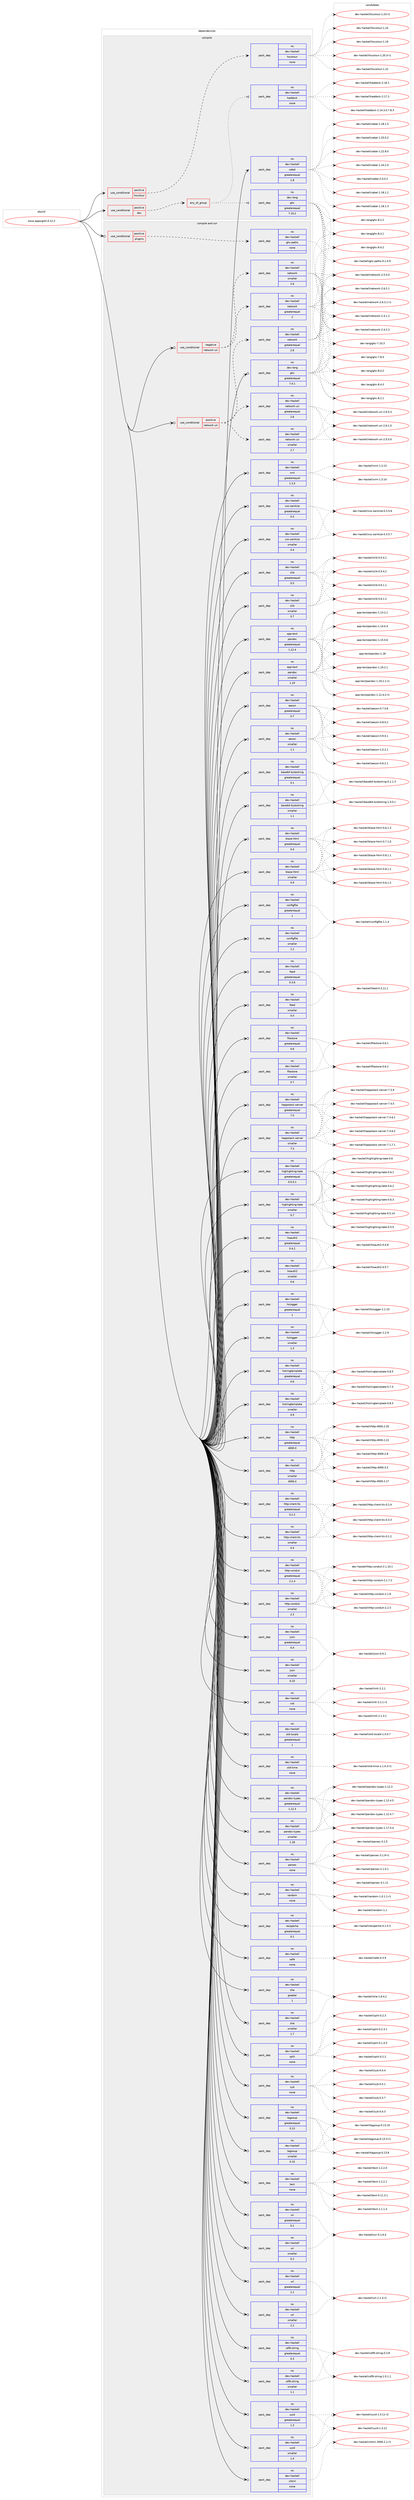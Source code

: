digraph prolog {

# *************
# Graph options
# *************

newrank=true;
concentrate=true;
compound=true;
graph [rankdir=LR,fontname=Helvetica,fontsize=10,ranksep=1.5];#, ranksep=2.5, nodesep=0.2];
edge  [arrowhead=vee];
node  [fontname=Helvetica,fontsize=10];

# **********
# The ebuild
# **********

subgraph cluster_leftcol {
color=gray;
rank=same;
label=<<i>ebuild</i>>;
id [label="www-apps/gitit-0.12.2", color=red, width=4, href="../www-apps/gitit-0.12.2.svg"];
}

# ****************
# The dependencies
# ****************

subgraph cluster_midcol {
color=gray;
label=<<i>dependencies</i>>;
subgraph cluster_compile {
fillcolor="#eeeeee";
style=filled;
label=<<i>compile</i>>;
subgraph cond462996 {
dependency1744524 [label=<<TABLE BORDER="0" CELLBORDER="1" CELLSPACING="0" CELLPADDING="4"><TR><TD ROWSPAN="3" CELLPADDING="10">use_conditional</TD></TR><TR><TD>positive</TD></TR><TR><TD>doc</TD></TR></TABLE>>, shape=none, color=red];
subgraph any28174 {
dependency1744525 [label=<<TABLE BORDER="0" CELLBORDER="1" CELLSPACING="0" CELLPADDING="4"><TR><TD CELLPADDING="10">any_of_group</TD></TR></TABLE>>, shape=none, color=red];subgraph pack1252359 {
dependency1744526 [label=<<TABLE BORDER="0" CELLBORDER="1" CELLSPACING="0" CELLPADDING="4" WIDTH="220"><TR><TD ROWSPAN="6" CELLPADDING="30">pack_dep</TD></TR><TR><TD WIDTH="110">no</TD></TR><TR><TD>dev-haskell</TD></TR><TR><TD>haddock</TD></TR><TR><TD>none</TD></TR><TR><TD></TD></TR></TABLE>>, shape=none, color=blue];
}
dependency1744525:e -> dependency1744526:w [weight=20,style="dotted",arrowhead="oinv"];
subgraph pack1252360 {
dependency1744527 [label=<<TABLE BORDER="0" CELLBORDER="1" CELLSPACING="0" CELLPADDING="4" WIDTH="220"><TR><TD ROWSPAN="6" CELLPADDING="30">pack_dep</TD></TR><TR><TD WIDTH="110">no</TD></TR><TR><TD>dev-lang</TD></TR><TR><TD>ghc</TD></TR><TR><TD>greaterequal</TD></TR><TR><TD>7.10.2</TD></TR></TABLE>>, shape=none, color=blue];
}
dependency1744525:e -> dependency1744527:w [weight=20,style="dotted",arrowhead="oinv"];
}
dependency1744524:e -> dependency1744525:w [weight=20,style="dashed",arrowhead="vee"];
}
id:e -> dependency1744524:w [weight=20,style="solid",arrowhead="vee"];
subgraph cond462997 {
dependency1744528 [label=<<TABLE BORDER="0" CELLBORDER="1" CELLSPACING="0" CELLPADDING="4"><TR><TD ROWSPAN="3" CELLPADDING="10">use_conditional</TD></TR><TR><TD>positive</TD></TR><TR><TD>hscolour</TD></TR></TABLE>>, shape=none, color=red];
subgraph pack1252361 {
dependency1744529 [label=<<TABLE BORDER="0" CELLBORDER="1" CELLSPACING="0" CELLPADDING="4" WIDTH="220"><TR><TD ROWSPAN="6" CELLPADDING="30">pack_dep</TD></TR><TR><TD WIDTH="110">no</TD></TR><TR><TD>dev-haskell</TD></TR><TR><TD>hscolour</TD></TR><TR><TD>none</TD></TR><TR><TD></TD></TR></TABLE>>, shape=none, color=blue];
}
dependency1744528:e -> dependency1744529:w [weight=20,style="dashed",arrowhead="vee"];
}
id:e -> dependency1744528:w [weight=20,style="solid",arrowhead="vee"];
subgraph pack1252362 {
dependency1744530 [label=<<TABLE BORDER="0" CELLBORDER="1" CELLSPACING="0" CELLPADDING="4" WIDTH="220"><TR><TD ROWSPAN="6" CELLPADDING="30">pack_dep</TD></TR><TR><TD WIDTH="110">no</TD></TR><TR><TD>dev-haskell</TD></TR><TR><TD>cabal</TD></TR><TR><TD>greaterequal</TD></TR><TR><TD>1.8</TD></TR></TABLE>>, shape=none, color=blue];
}
id:e -> dependency1744530:w [weight=20,style="solid",arrowhead="vee"];
}
subgraph cluster_compileandrun {
fillcolor="#eeeeee";
style=filled;
label=<<i>compile and run</i>>;
subgraph cond462998 {
dependency1744531 [label=<<TABLE BORDER="0" CELLBORDER="1" CELLSPACING="0" CELLPADDING="4"><TR><TD ROWSPAN="3" CELLPADDING="10">use_conditional</TD></TR><TR><TD>negative</TD></TR><TR><TD>network-uri</TD></TR></TABLE>>, shape=none, color=red];
subgraph pack1252363 {
dependency1744532 [label=<<TABLE BORDER="0" CELLBORDER="1" CELLSPACING="0" CELLPADDING="4" WIDTH="220"><TR><TD ROWSPAN="6" CELLPADDING="30">pack_dep</TD></TR><TR><TD WIDTH="110">no</TD></TR><TR><TD>dev-haskell</TD></TR><TR><TD>network</TD></TR><TR><TD>greaterequal</TD></TR><TR><TD>2</TD></TR></TABLE>>, shape=none, color=blue];
}
dependency1744531:e -> dependency1744532:w [weight=20,style="dashed",arrowhead="vee"];
subgraph pack1252364 {
dependency1744533 [label=<<TABLE BORDER="0" CELLBORDER="1" CELLSPACING="0" CELLPADDING="4" WIDTH="220"><TR><TD ROWSPAN="6" CELLPADDING="30">pack_dep</TD></TR><TR><TD WIDTH="110">no</TD></TR><TR><TD>dev-haskell</TD></TR><TR><TD>network</TD></TR><TR><TD>smaller</TD></TR><TR><TD>2.6</TD></TR></TABLE>>, shape=none, color=blue];
}
dependency1744531:e -> dependency1744533:w [weight=20,style="dashed",arrowhead="vee"];
}
id:e -> dependency1744531:w [weight=20,style="solid",arrowhead="odotvee"];
subgraph cond462999 {
dependency1744534 [label=<<TABLE BORDER="0" CELLBORDER="1" CELLSPACING="0" CELLPADDING="4"><TR><TD ROWSPAN="3" CELLPADDING="10">use_conditional</TD></TR><TR><TD>positive</TD></TR><TR><TD>network-uri</TD></TR></TABLE>>, shape=none, color=red];
subgraph pack1252365 {
dependency1744535 [label=<<TABLE BORDER="0" CELLBORDER="1" CELLSPACING="0" CELLPADDING="4" WIDTH="220"><TR><TD ROWSPAN="6" CELLPADDING="30">pack_dep</TD></TR><TR><TD WIDTH="110">no</TD></TR><TR><TD>dev-haskell</TD></TR><TR><TD>network</TD></TR><TR><TD>greaterequal</TD></TR><TR><TD>2.6</TD></TR></TABLE>>, shape=none, color=blue];
}
dependency1744534:e -> dependency1744535:w [weight=20,style="dashed",arrowhead="vee"];
subgraph pack1252366 {
dependency1744536 [label=<<TABLE BORDER="0" CELLBORDER="1" CELLSPACING="0" CELLPADDING="4" WIDTH="220"><TR><TD ROWSPAN="6" CELLPADDING="30">pack_dep</TD></TR><TR><TD WIDTH="110">no</TD></TR><TR><TD>dev-haskell</TD></TR><TR><TD>network-uri</TD></TR><TR><TD>greaterequal</TD></TR><TR><TD>2.6</TD></TR></TABLE>>, shape=none, color=blue];
}
dependency1744534:e -> dependency1744536:w [weight=20,style="dashed",arrowhead="vee"];
subgraph pack1252367 {
dependency1744537 [label=<<TABLE BORDER="0" CELLBORDER="1" CELLSPACING="0" CELLPADDING="4" WIDTH="220"><TR><TD ROWSPAN="6" CELLPADDING="30">pack_dep</TD></TR><TR><TD WIDTH="110">no</TD></TR><TR><TD>dev-haskell</TD></TR><TR><TD>network-uri</TD></TR><TR><TD>smaller</TD></TR><TR><TD>2.7</TD></TR></TABLE>>, shape=none, color=blue];
}
dependency1744534:e -> dependency1744537:w [weight=20,style="dashed",arrowhead="vee"];
}
id:e -> dependency1744534:w [weight=20,style="solid",arrowhead="odotvee"];
subgraph cond463000 {
dependency1744538 [label=<<TABLE BORDER="0" CELLBORDER="1" CELLSPACING="0" CELLPADDING="4"><TR><TD ROWSPAN="3" CELLPADDING="10">use_conditional</TD></TR><TR><TD>positive</TD></TR><TR><TD>plugins</TD></TR></TABLE>>, shape=none, color=red];
subgraph pack1252368 {
dependency1744539 [label=<<TABLE BORDER="0" CELLBORDER="1" CELLSPACING="0" CELLPADDING="4" WIDTH="220"><TR><TD ROWSPAN="6" CELLPADDING="30">pack_dep</TD></TR><TR><TD WIDTH="110">no</TD></TR><TR><TD>dev-haskell</TD></TR><TR><TD>ghc-paths</TD></TR><TR><TD>none</TD></TR><TR><TD></TD></TR></TABLE>>, shape=none, color=blue];
}
dependency1744538:e -> dependency1744539:w [weight=20,style="dashed",arrowhead="vee"];
}
id:e -> dependency1744538:w [weight=20,style="solid",arrowhead="odotvee"];
subgraph pack1252369 {
dependency1744540 [label=<<TABLE BORDER="0" CELLBORDER="1" CELLSPACING="0" CELLPADDING="4" WIDTH="220"><TR><TD ROWSPAN="6" CELLPADDING="30">pack_dep</TD></TR><TR><TD WIDTH="110">no</TD></TR><TR><TD>app-text</TD></TR><TR><TD>pandoc</TD></TR><TR><TD>greaterequal</TD></TR><TR><TD>1.12.4</TD></TR></TABLE>>, shape=none, color=blue];
}
id:e -> dependency1744540:w [weight=20,style="solid",arrowhead="odotvee"];
subgraph pack1252370 {
dependency1744541 [label=<<TABLE BORDER="0" CELLBORDER="1" CELLSPACING="0" CELLPADDING="4" WIDTH="220"><TR><TD ROWSPAN="6" CELLPADDING="30">pack_dep</TD></TR><TR><TD WIDTH="110">no</TD></TR><TR><TD>app-text</TD></TR><TR><TD>pandoc</TD></TR><TR><TD>smaller</TD></TR><TR><TD>1.19</TD></TR></TABLE>>, shape=none, color=blue];
}
id:e -> dependency1744541:w [weight=20,style="solid",arrowhead="odotvee"];
subgraph pack1252371 {
dependency1744542 [label=<<TABLE BORDER="0" CELLBORDER="1" CELLSPACING="0" CELLPADDING="4" WIDTH="220"><TR><TD ROWSPAN="6" CELLPADDING="30">pack_dep</TD></TR><TR><TD WIDTH="110">no</TD></TR><TR><TD>dev-haskell</TD></TR><TR><TD>aeson</TD></TR><TR><TD>greaterequal</TD></TR><TR><TD>0.7</TD></TR></TABLE>>, shape=none, color=blue];
}
id:e -> dependency1744542:w [weight=20,style="solid",arrowhead="odotvee"];
subgraph pack1252372 {
dependency1744543 [label=<<TABLE BORDER="0" CELLBORDER="1" CELLSPACING="0" CELLPADDING="4" WIDTH="220"><TR><TD ROWSPAN="6" CELLPADDING="30">pack_dep</TD></TR><TR><TD WIDTH="110">no</TD></TR><TR><TD>dev-haskell</TD></TR><TR><TD>aeson</TD></TR><TR><TD>smaller</TD></TR><TR><TD>1.1</TD></TR></TABLE>>, shape=none, color=blue];
}
id:e -> dependency1744543:w [weight=20,style="solid",arrowhead="odotvee"];
subgraph pack1252373 {
dependency1744544 [label=<<TABLE BORDER="0" CELLBORDER="1" CELLSPACING="0" CELLPADDING="4" WIDTH="220"><TR><TD ROWSPAN="6" CELLPADDING="30">pack_dep</TD></TR><TR><TD WIDTH="110">no</TD></TR><TR><TD>dev-haskell</TD></TR><TR><TD>base64-bytestring</TD></TR><TR><TD>greaterequal</TD></TR><TR><TD>0.1</TD></TR></TABLE>>, shape=none, color=blue];
}
id:e -> dependency1744544:w [weight=20,style="solid",arrowhead="odotvee"];
subgraph pack1252374 {
dependency1744545 [label=<<TABLE BORDER="0" CELLBORDER="1" CELLSPACING="0" CELLPADDING="4" WIDTH="220"><TR><TD ROWSPAN="6" CELLPADDING="30">pack_dep</TD></TR><TR><TD WIDTH="110">no</TD></TR><TR><TD>dev-haskell</TD></TR><TR><TD>base64-bytestring</TD></TR><TR><TD>smaller</TD></TR><TR><TD>1.1</TD></TR></TABLE>>, shape=none, color=blue];
}
id:e -> dependency1744545:w [weight=20,style="solid",arrowhead="odotvee"];
subgraph pack1252375 {
dependency1744546 [label=<<TABLE BORDER="0" CELLBORDER="1" CELLSPACING="0" CELLPADDING="4" WIDTH="220"><TR><TD ROWSPAN="6" CELLPADDING="30">pack_dep</TD></TR><TR><TD WIDTH="110">no</TD></TR><TR><TD>dev-haskell</TD></TR><TR><TD>blaze-html</TD></TR><TR><TD>greaterequal</TD></TR><TR><TD>0.4</TD></TR></TABLE>>, shape=none, color=blue];
}
id:e -> dependency1744546:w [weight=20,style="solid",arrowhead="odotvee"];
subgraph pack1252376 {
dependency1744547 [label=<<TABLE BORDER="0" CELLBORDER="1" CELLSPACING="0" CELLPADDING="4" WIDTH="220"><TR><TD ROWSPAN="6" CELLPADDING="30">pack_dep</TD></TR><TR><TD WIDTH="110">no</TD></TR><TR><TD>dev-haskell</TD></TR><TR><TD>blaze-html</TD></TR><TR><TD>smaller</TD></TR><TR><TD>0.9</TD></TR></TABLE>>, shape=none, color=blue];
}
id:e -> dependency1744547:w [weight=20,style="solid",arrowhead="odotvee"];
subgraph pack1252377 {
dependency1744548 [label=<<TABLE BORDER="0" CELLBORDER="1" CELLSPACING="0" CELLPADDING="4" WIDTH="220"><TR><TD ROWSPAN="6" CELLPADDING="30">pack_dep</TD></TR><TR><TD WIDTH="110">no</TD></TR><TR><TD>dev-haskell</TD></TR><TR><TD>configfile</TD></TR><TR><TD>greaterequal</TD></TR><TR><TD>1</TD></TR></TABLE>>, shape=none, color=blue];
}
id:e -> dependency1744548:w [weight=20,style="solid",arrowhead="odotvee"];
subgraph pack1252378 {
dependency1744549 [label=<<TABLE BORDER="0" CELLBORDER="1" CELLSPACING="0" CELLPADDING="4" WIDTH="220"><TR><TD ROWSPAN="6" CELLPADDING="30">pack_dep</TD></TR><TR><TD WIDTH="110">no</TD></TR><TR><TD>dev-haskell</TD></TR><TR><TD>configfile</TD></TR><TR><TD>smaller</TD></TR><TR><TD>1.2</TD></TR></TABLE>>, shape=none, color=blue];
}
id:e -> dependency1744549:w [weight=20,style="solid",arrowhead="odotvee"];
subgraph pack1252379 {
dependency1744550 [label=<<TABLE BORDER="0" CELLBORDER="1" CELLSPACING="0" CELLPADDING="4" WIDTH="220"><TR><TD ROWSPAN="6" CELLPADDING="30">pack_dep</TD></TR><TR><TD WIDTH="110">no</TD></TR><TR><TD>dev-haskell</TD></TR><TR><TD>feed</TD></TR><TR><TD>greaterequal</TD></TR><TR><TD>0.3.6</TD></TR></TABLE>>, shape=none, color=blue];
}
id:e -> dependency1744550:w [weight=20,style="solid",arrowhead="odotvee"];
subgraph pack1252380 {
dependency1744551 [label=<<TABLE BORDER="0" CELLBORDER="1" CELLSPACING="0" CELLPADDING="4" WIDTH="220"><TR><TD ROWSPAN="6" CELLPADDING="30">pack_dep</TD></TR><TR><TD WIDTH="110">no</TD></TR><TR><TD>dev-haskell</TD></TR><TR><TD>feed</TD></TR><TR><TD>smaller</TD></TR><TR><TD>0.4</TD></TR></TABLE>>, shape=none, color=blue];
}
id:e -> dependency1744551:w [weight=20,style="solid",arrowhead="odotvee"];
subgraph pack1252381 {
dependency1744552 [label=<<TABLE BORDER="0" CELLBORDER="1" CELLSPACING="0" CELLPADDING="4" WIDTH="220"><TR><TD ROWSPAN="6" CELLPADDING="30">pack_dep</TD></TR><TR><TD WIDTH="110">no</TD></TR><TR><TD>dev-haskell</TD></TR><TR><TD>filestore</TD></TR><TR><TD>greaterequal</TD></TR><TR><TD>0.6</TD></TR></TABLE>>, shape=none, color=blue];
}
id:e -> dependency1744552:w [weight=20,style="solid",arrowhead="odotvee"];
subgraph pack1252382 {
dependency1744553 [label=<<TABLE BORDER="0" CELLBORDER="1" CELLSPACING="0" CELLPADDING="4" WIDTH="220"><TR><TD ROWSPAN="6" CELLPADDING="30">pack_dep</TD></TR><TR><TD WIDTH="110">no</TD></TR><TR><TD>dev-haskell</TD></TR><TR><TD>filestore</TD></TR><TR><TD>smaller</TD></TR><TR><TD>0.7</TD></TR></TABLE>>, shape=none, color=blue];
}
id:e -> dependency1744553:w [weight=20,style="solid",arrowhead="odotvee"];
subgraph pack1252383 {
dependency1744554 [label=<<TABLE BORDER="0" CELLBORDER="1" CELLSPACING="0" CELLPADDING="4" WIDTH="220"><TR><TD ROWSPAN="6" CELLPADDING="30">pack_dep</TD></TR><TR><TD WIDTH="110">no</TD></TR><TR><TD>dev-haskell</TD></TR><TR><TD>happstack-server</TD></TR><TR><TD>greaterequal</TD></TR><TR><TD>7.0</TD></TR></TABLE>>, shape=none, color=blue];
}
id:e -> dependency1744554:w [weight=20,style="solid",arrowhead="odotvee"];
subgraph pack1252384 {
dependency1744555 [label=<<TABLE BORDER="0" CELLBORDER="1" CELLSPACING="0" CELLPADDING="4" WIDTH="220"><TR><TD ROWSPAN="6" CELLPADDING="30">pack_dep</TD></TR><TR><TD WIDTH="110">no</TD></TR><TR><TD>dev-haskell</TD></TR><TR><TD>happstack-server</TD></TR><TR><TD>smaller</TD></TR><TR><TD>7.5</TD></TR></TABLE>>, shape=none, color=blue];
}
id:e -> dependency1744555:w [weight=20,style="solid",arrowhead="odotvee"];
subgraph pack1252385 {
dependency1744556 [label=<<TABLE BORDER="0" CELLBORDER="1" CELLSPACING="0" CELLPADDING="4" WIDTH="220"><TR><TD ROWSPAN="6" CELLPADDING="30">pack_dep</TD></TR><TR><TD WIDTH="110">no</TD></TR><TR><TD>dev-haskell</TD></TR><TR><TD>highlighting-kate</TD></TR><TR><TD>greaterequal</TD></TR><TR><TD>0.5.0.1</TD></TR></TABLE>>, shape=none, color=blue];
}
id:e -> dependency1744556:w [weight=20,style="solid",arrowhead="odotvee"];
subgraph pack1252386 {
dependency1744557 [label=<<TABLE BORDER="0" CELLBORDER="1" CELLSPACING="0" CELLPADDING="4" WIDTH="220"><TR><TD ROWSPAN="6" CELLPADDING="30">pack_dep</TD></TR><TR><TD WIDTH="110">no</TD></TR><TR><TD>dev-haskell</TD></TR><TR><TD>highlighting-kate</TD></TR><TR><TD>smaller</TD></TR><TR><TD>0.7</TD></TR></TABLE>>, shape=none, color=blue];
}
id:e -> dependency1744557:w [weight=20,style="solid",arrowhead="odotvee"];
subgraph pack1252387 {
dependency1744558 [label=<<TABLE BORDER="0" CELLBORDER="1" CELLSPACING="0" CELLPADDING="4" WIDTH="220"><TR><TD ROWSPAN="6" CELLPADDING="30">pack_dep</TD></TR><TR><TD WIDTH="110">no</TD></TR><TR><TD>dev-haskell</TD></TR><TR><TD>hoauth2</TD></TR><TR><TD>greaterequal</TD></TR><TR><TD>0.4.2</TD></TR></TABLE>>, shape=none, color=blue];
}
id:e -> dependency1744558:w [weight=20,style="solid",arrowhead="odotvee"];
subgraph pack1252388 {
dependency1744559 [label=<<TABLE BORDER="0" CELLBORDER="1" CELLSPACING="0" CELLPADDING="4" WIDTH="220"><TR><TD ROWSPAN="6" CELLPADDING="30">pack_dep</TD></TR><TR><TD WIDTH="110">no</TD></TR><TR><TD>dev-haskell</TD></TR><TR><TD>hoauth2</TD></TR><TR><TD>smaller</TD></TR><TR><TD>0.6</TD></TR></TABLE>>, shape=none, color=blue];
}
id:e -> dependency1744559:w [weight=20,style="solid",arrowhead="odotvee"];
subgraph pack1252389 {
dependency1744560 [label=<<TABLE BORDER="0" CELLBORDER="1" CELLSPACING="0" CELLPADDING="4" WIDTH="220"><TR><TD ROWSPAN="6" CELLPADDING="30">pack_dep</TD></TR><TR><TD WIDTH="110">no</TD></TR><TR><TD>dev-haskell</TD></TR><TR><TD>hslogger</TD></TR><TR><TD>greaterequal</TD></TR><TR><TD>1</TD></TR></TABLE>>, shape=none, color=blue];
}
id:e -> dependency1744560:w [weight=20,style="solid",arrowhead="odotvee"];
subgraph pack1252390 {
dependency1744561 [label=<<TABLE BORDER="0" CELLBORDER="1" CELLSPACING="0" CELLPADDING="4" WIDTH="220"><TR><TD ROWSPAN="6" CELLPADDING="30">pack_dep</TD></TR><TR><TD WIDTH="110">no</TD></TR><TR><TD>dev-haskell</TD></TR><TR><TD>hslogger</TD></TR><TR><TD>smaller</TD></TR><TR><TD>1.3</TD></TR></TABLE>>, shape=none, color=blue];
}
id:e -> dependency1744561:w [weight=20,style="solid",arrowhead="odotvee"];
subgraph pack1252391 {
dependency1744562 [label=<<TABLE BORDER="0" CELLBORDER="1" CELLSPACING="0" CELLPADDING="4" WIDTH="220"><TR><TD ROWSPAN="6" CELLPADDING="30">pack_dep</TD></TR><TR><TD WIDTH="110">no</TD></TR><TR><TD>dev-haskell</TD></TR><TR><TD>hstringtemplate</TD></TR><TR><TD>greaterequal</TD></TR><TR><TD>0.6</TD></TR></TABLE>>, shape=none, color=blue];
}
id:e -> dependency1744562:w [weight=20,style="solid",arrowhead="odotvee"];
subgraph pack1252392 {
dependency1744563 [label=<<TABLE BORDER="0" CELLBORDER="1" CELLSPACING="0" CELLPADDING="4" WIDTH="220"><TR><TD ROWSPAN="6" CELLPADDING="30">pack_dep</TD></TR><TR><TD WIDTH="110">no</TD></TR><TR><TD>dev-haskell</TD></TR><TR><TD>hstringtemplate</TD></TR><TR><TD>smaller</TD></TR><TR><TD>0.9</TD></TR></TABLE>>, shape=none, color=blue];
}
id:e -> dependency1744563:w [weight=20,style="solid",arrowhead="odotvee"];
subgraph pack1252393 {
dependency1744564 [label=<<TABLE BORDER="0" CELLBORDER="1" CELLSPACING="0" CELLPADDING="4" WIDTH="220"><TR><TD ROWSPAN="6" CELLPADDING="30">pack_dep</TD></TR><TR><TD WIDTH="110">no</TD></TR><TR><TD>dev-haskell</TD></TR><TR><TD>http</TD></TR><TR><TD>greaterequal</TD></TR><TR><TD>4000.0</TD></TR></TABLE>>, shape=none, color=blue];
}
id:e -> dependency1744564:w [weight=20,style="solid",arrowhead="odotvee"];
subgraph pack1252394 {
dependency1744565 [label=<<TABLE BORDER="0" CELLBORDER="1" CELLSPACING="0" CELLPADDING="4" WIDTH="220"><TR><TD ROWSPAN="6" CELLPADDING="30">pack_dep</TD></TR><TR><TD WIDTH="110">no</TD></TR><TR><TD>dev-haskell</TD></TR><TR><TD>http</TD></TR><TR><TD>smaller</TD></TR><TR><TD>4000.4</TD></TR></TABLE>>, shape=none, color=blue];
}
id:e -> dependency1744565:w [weight=20,style="solid",arrowhead="odotvee"];
subgraph pack1252395 {
dependency1744566 [label=<<TABLE BORDER="0" CELLBORDER="1" CELLSPACING="0" CELLPADDING="4" WIDTH="220"><TR><TD ROWSPAN="6" CELLPADDING="30">pack_dep</TD></TR><TR><TD WIDTH="110">no</TD></TR><TR><TD>dev-haskell</TD></TR><TR><TD>http-client-tls</TD></TR><TR><TD>greaterequal</TD></TR><TR><TD>0.2.2</TD></TR></TABLE>>, shape=none, color=blue];
}
id:e -> dependency1744566:w [weight=20,style="solid",arrowhead="odotvee"];
subgraph pack1252396 {
dependency1744567 [label=<<TABLE BORDER="0" CELLBORDER="1" CELLSPACING="0" CELLPADDING="4" WIDTH="220"><TR><TD ROWSPAN="6" CELLPADDING="30">pack_dep</TD></TR><TR><TD WIDTH="110">no</TD></TR><TR><TD>dev-haskell</TD></TR><TR><TD>http-client-tls</TD></TR><TR><TD>smaller</TD></TR><TR><TD>0.4</TD></TR></TABLE>>, shape=none, color=blue];
}
id:e -> dependency1744567:w [weight=20,style="solid",arrowhead="odotvee"];
subgraph pack1252397 {
dependency1744568 [label=<<TABLE BORDER="0" CELLBORDER="1" CELLSPACING="0" CELLPADDING="4" WIDTH="220"><TR><TD ROWSPAN="6" CELLPADDING="30">pack_dep</TD></TR><TR><TD WIDTH="110">no</TD></TR><TR><TD>dev-haskell</TD></TR><TR><TD>http-conduit</TD></TR><TR><TD>greaterequal</TD></TR><TR><TD>2.1.4</TD></TR></TABLE>>, shape=none, color=blue];
}
id:e -> dependency1744568:w [weight=20,style="solid",arrowhead="odotvee"];
subgraph pack1252398 {
dependency1744569 [label=<<TABLE BORDER="0" CELLBORDER="1" CELLSPACING="0" CELLPADDING="4" WIDTH="220"><TR><TD ROWSPAN="6" CELLPADDING="30">pack_dep</TD></TR><TR><TD WIDTH="110">no</TD></TR><TR><TD>dev-haskell</TD></TR><TR><TD>http-conduit</TD></TR><TR><TD>smaller</TD></TR><TR><TD>2.3</TD></TR></TABLE>>, shape=none, color=blue];
}
id:e -> dependency1744569:w [weight=20,style="solid",arrowhead="odotvee"];
subgraph pack1252399 {
dependency1744570 [label=<<TABLE BORDER="0" CELLBORDER="1" CELLSPACING="0" CELLPADDING="4" WIDTH="220"><TR><TD ROWSPAN="6" CELLPADDING="30">pack_dep</TD></TR><TR><TD WIDTH="110">no</TD></TR><TR><TD>dev-haskell</TD></TR><TR><TD>json</TD></TR><TR><TD>greaterequal</TD></TR><TR><TD>0.4</TD></TR></TABLE>>, shape=none, color=blue];
}
id:e -> dependency1744570:w [weight=20,style="solid",arrowhead="odotvee"];
subgraph pack1252400 {
dependency1744571 [label=<<TABLE BORDER="0" CELLBORDER="1" CELLSPACING="0" CELLPADDING="4" WIDTH="220"><TR><TD ROWSPAN="6" CELLPADDING="30">pack_dep</TD></TR><TR><TD WIDTH="110">no</TD></TR><TR><TD>dev-haskell</TD></TR><TR><TD>json</TD></TR><TR><TD>smaller</TD></TR><TR><TD>0.10</TD></TR></TABLE>>, shape=none, color=blue];
}
id:e -> dependency1744571:w [weight=20,style="solid",arrowhead="odotvee"];
subgraph pack1252401 {
dependency1744572 [label=<<TABLE BORDER="0" CELLBORDER="1" CELLSPACING="0" CELLPADDING="4" WIDTH="220"><TR><TD ROWSPAN="6" CELLPADDING="30">pack_dep</TD></TR><TR><TD WIDTH="110">no</TD></TR><TR><TD>dev-haskell</TD></TR><TR><TD>mtl</TD></TR><TR><TD>none</TD></TR><TR><TD></TD></TR></TABLE>>, shape=none, color=blue];
}
id:e -> dependency1744572:w [weight=20,style="solid",arrowhead="odotvee"];
subgraph pack1252402 {
dependency1744573 [label=<<TABLE BORDER="0" CELLBORDER="1" CELLSPACING="0" CELLPADDING="4" WIDTH="220"><TR><TD ROWSPAN="6" CELLPADDING="30">pack_dep</TD></TR><TR><TD WIDTH="110">no</TD></TR><TR><TD>dev-haskell</TD></TR><TR><TD>old-locale</TD></TR><TR><TD>greaterequal</TD></TR><TR><TD>1</TD></TR></TABLE>>, shape=none, color=blue];
}
id:e -> dependency1744573:w [weight=20,style="solid",arrowhead="odotvee"];
subgraph pack1252403 {
dependency1744574 [label=<<TABLE BORDER="0" CELLBORDER="1" CELLSPACING="0" CELLPADDING="4" WIDTH="220"><TR><TD ROWSPAN="6" CELLPADDING="30">pack_dep</TD></TR><TR><TD WIDTH="110">no</TD></TR><TR><TD>dev-haskell</TD></TR><TR><TD>old-time</TD></TR><TR><TD>none</TD></TR><TR><TD></TD></TR></TABLE>>, shape=none, color=blue];
}
id:e -> dependency1744574:w [weight=20,style="solid",arrowhead="odotvee"];
subgraph pack1252404 {
dependency1744575 [label=<<TABLE BORDER="0" CELLBORDER="1" CELLSPACING="0" CELLPADDING="4" WIDTH="220"><TR><TD ROWSPAN="6" CELLPADDING="30">pack_dep</TD></TR><TR><TD WIDTH="110">no</TD></TR><TR><TD>dev-haskell</TD></TR><TR><TD>pandoc-types</TD></TR><TR><TD>greaterequal</TD></TR><TR><TD>1.12.3</TD></TR></TABLE>>, shape=none, color=blue];
}
id:e -> dependency1744575:w [weight=20,style="solid",arrowhead="odotvee"];
subgraph pack1252405 {
dependency1744576 [label=<<TABLE BORDER="0" CELLBORDER="1" CELLSPACING="0" CELLPADDING="4" WIDTH="220"><TR><TD ROWSPAN="6" CELLPADDING="30">pack_dep</TD></TR><TR><TD WIDTH="110">no</TD></TR><TR><TD>dev-haskell</TD></TR><TR><TD>pandoc-types</TD></TR><TR><TD>smaller</TD></TR><TR><TD>1.18</TD></TR></TABLE>>, shape=none, color=blue];
}
id:e -> dependency1744576:w [weight=20,style="solid",arrowhead="odotvee"];
subgraph pack1252406 {
dependency1744577 [label=<<TABLE BORDER="0" CELLBORDER="1" CELLSPACING="0" CELLPADDING="4" WIDTH="220"><TR><TD ROWSPAN="6" CELLPADDING="30">pack_dep</TD></TR><TR><TD WIDTH="110">no</TD></TR><TR><TD>dev-haskell</TD></TR><TR><TD>parsec</TD></TR><TR><TD>none</TD></TR><TR><TD></TD></TR></TABLE>>, shape=none, color=blue];
}
id:e -> dependency1744577:w [weight=20,style="solid",arrowhead="odotvee"];
subgraph pack1252407 {
dependency1744578 [label=<<TABLE BORDER="0" CELLBORDER="1" CELLSPACING="0" CELLPADDING="4" WIDTH="220"><TR><TD ROWSPAN="6" CELLPADDING="30">pack_dep</TD></TR><TR><TD WIDTH="110">no</TD></TR><TR><TD>dev-haskell</TD></TR><TR><TD>random</TD></TR><TR><TD>none</TD></TR><TR><TD></TD></TR></TABLE>>, shape=none, color=blue];
}
id:e -> dependency1744578:w [weight=20,style="solid",arrowhead="odotvee"];
subgraph pack1252408 {
dependency1744579 [label=<<TABLE BORDER="0" CELLBORDER="1" CELLSPACING="0" CELLPADDING="4" WIDTH="220"><TR><TD ROWSPAN="6" CELLPADDING="30">pack_dep</TD></TR><TR><TD WIDTH="110">no</TD></TR><TR><TD>dev-haskell</TD></TR><TR><TD>recaptcha</TD></TR><TR><TD>greaterequal</TD></TR><TR><TD>0.1</TD></TR></TABLE>>, shape=none, color=blue];
}
id:e -> dependency1744579:w [weight=20,style="solid",arrowhead="odotvee"];
subgraph pack1252409 {
dependency1744580 [label=<<TABLE BORDER="0" CELLBORDER="1" CELLSPACING="0" CELLPADDING="4" WIDTH="220"><TR><TD ROWSPAN="6" CELLPADDING="30">pack_dep</TD></TR><TR><TD WIDTH="110">no</TD></TR><TR><TD>dev-haskell</TD></TR><TR><TD>safe</TD></TR><TR><TD>none</TD></TR><TR><TD></TD></TR></TABLE>>, shape=none, color=blue];
}
id:e -> dependency1744580:w [weight=20,style="solid",arrowhead="odotvee"];
subgraph pack1252410 {
dependency1744581 [label=<<TABLE BORDER="0" CELLBORDER="1" CELLSPACING="0" CELLPADDING="4" WIDTH="220"><TR><TD ROWSPAN="6" CELLPADDING="30">pack_dep</TD></TR><TR><TD WIDTH="110">no</TD></TR><TR><TD>dev-haskell</TD></TR><TR><TD>sha</TD></TR><TR><TD>greater</TD></TR><TR><TD>1</TD></TR></TABLE>>, shape=none, color=blue];
}
id:e -> dependency1744581:w [weight=20,style="solid",arrowhead="odotvee"];
subgraph pack1252411 {
dependency1744582 [label=<<TABLE BORDER="0" CELLBORDER="1" CELLSPACING="0" CELLPADDING="4" WIDTH="220"><TR><TD ROWSPAN="6" CELLPADDING="30">pack_dep</TD></TR><TR><TD WIDTH="110">no</TD></TR><TR><TD>dev-haskell</TD></TR><TR><TD>sha</TD></TR><TR><TD>smaller</TD></TR><TR><TD>1.7</TD></TR></TABLE>>, shape=none, color=blue];
}
id:e -> dependency1744582:w [weight=20,style="solid",arrowhead="odotvee"];
subgraph pack1252412 {
dependency1744583 [label=<<TABLE BORDER="0" CELLBORDER="1" CELLSPACING="0" CELLPADDING="4" WIDTH="220"><TR><TD ROWSPAN="6" CELLPADDING="30">pack_dep</TD></TR><TR><TD WIDTH="110">no</TD></TR><TR><TD>dev-haskell</TD></TR><TR><TD>split</TD></TR><TR><TD>none</TD></TR><TR><TD></TD></TR></TABLE>>, shape=none, color=blue];
}
id:e -> dependency1744583:w [weight=20,style="solid",arrowhead="odotvee"];
subgraph pack1252413 {
dependency1744584 [label=<<TABLE BORDER="0" CELLBORDER="1" CELLSPACING="0" CELLPADDING="4" WIDTH="220"><TR><TD ROWSPAN="6" CELLPADDING="30">pack_dep</TD></TR><TR><TD WIDTH="110">no</TD></TR><TR><TD>dev-haskell</TD></TR><TR><TD>syb</TD></TR><TR><TD>none</TD></TR><TR><TD></TD></TR></TABLE>>, shape=none, color=blue];
}
id:e -> dependency1744584:w [weight=20,style="solid",arrowhead="odotvee"];
subgraph pack1252414 {
dependency1744585 [label=<<TABLE BORDER="0" CELLBORDER="1" CELLSPACING="0" CELLPADDING="4" WIDTH="220"><TR><TD ROWSPAN="6" CELLPADDING="30">pack_dep</TD></TR><TR><TD WIDTH="110">no</TD></TR><TR><TD>dev-haskell</TD></TR><TR><TD>tagsoup</TD></TR><TR><TD>greaterequal</TD></TR><TR><TD>0.13</TD></TR></TABLE>>, shape=none, color=blue];
}
id:e -> dependency1744585:w [weight=20,style="solid",arrowhead="odotvee"];
subgraph pack1252415 {
dependency1744586 [label=<<TABLE BORDER="0" CELLBORDER="1" CELLSPACING="0" CELLPADDING="4" WIDTH="220"><TR><TD ROWSPAN="6" CELLPADDING="30">pack_dep</TD></TR><TR><TD WIDTH="110">no</TD></TR><TR><TD>dev-haskell</TD></TR><TR><TD>tagsoup</TD></TR><TR><TD>smaller</TD></TR><TR><TD>0.15</TD></TR></TABLE>>, shape=none, color=blue];
}
id:e -> dependency1744586:w [weight=20,style="solid",arrowhead="odotvee"];
subgraph pack1252416 {
dependency1744587 [label=<<TABLE BORDER="0" CELLBORDER="1" CELLSPACING="0" CELLPADDING="4" WIDTH="220"><TR><TD ROWSPAN="6" CELLPADDING="30">pack_dep</TD></TR><TR><TD WIDTH="110">no</TD></TR><TR><TD>dev-haskell</TD></TR><TR><TD>text</TD></TR><TR><TD>none</TD></TR><TR><TD></TD></TR></TABLE>>, shape=none, color=blue];
}
id:e -> dependency1744587:w [weight=20,style="solid",arrowhead="odotvee"];
subgraph pack1252417 {
dependency1744588 [label=<<TABLE BORDER="0" CELLBORDER="1" CELLSPACING="0" CELLPADDING="4" WIDTH="220"><TR><TD ROWSPAN="6" CELLPADDING="30">pack_dep</TD></TR><TR><TD WIDTH="110">no</TD></TR><TR><TD>dev-haskell</TD></TR><TR><TD>uri</TD></TR><TR><TD>greaterequal</TD></TR><TR><TD>0.1</TD></TR></TABLE>>, shape=none, color=blue];
}
id:e -> dependency1744588:w [weight=20,style="solid",arrowhead="odotvee"];
subgraph pack1252418 {
dependency1744589 [label=<<TABLE BORDER="0" CELLBORDER="1" CELLSPACING="0" CELLPADDING="4" WIDTH="220"><TR><TD ROWSPAN="6" CELLPADDING="30">pack_dep</TD></TR><TR><TD WIDTH="110">no</TD></TR><TR><TD>dev-haskell</TD></TR><TR><TD>uri</TD></TR><TR><TD>smaller</TD></TR><TR><TD>0.2</TD></TR></TABLE>>, shape=none, color=blue];
}
id:e -> dependency1744589:w [weight=20,style="solid",arrowhead="odotvee"];
subgraph pack1252419 {
dependency1744590 [label=<<TABLE BORDER="0" CELLBORDER="1" CELLSPACING="0" CELLPADDING="4" WIDTH="220"><TR><TD ROWSPAN="6" CELLPADDING="30">pack_dep</TD></TR><TR><TD WIDTH="110">no</TD></TR><TR><TD>dev-haskell</TD></TR><TR><TD>url</TD></TR><TR><TD>greaterequal</TD></TR><TR><TD>2.1</TD></TR></TABLE>>, shape=none, color=blue];
}
id:e -> dependency1744590:w [weight=20,style="solid",arrowhead="odotvee"];
subgraph pack1252420 {
dependency1744591 [label=<<TABLE BORDER="0" CELLBORDER="1" CELLSPACING="0" CELLPADDING="4" WIDTH="220"><TR><TD ROWSPAN="6" CELLPADDING="30">pack_dep</TD></TR><TR><TD WIDTH="110">no</TD></TR><TR><TD>dev-haskell</TD></TR><TR><TD>url</TD></TR><TR><TD>smaller</TD></TR><TR><TD>2.2</TD></TR></TABLE>>, shape=none, color=blue];
}
id:e -> dependency1744591:w [weight=20,style="solid",arrowhead="odotvee"];
subgraph pack1252421 {
dependency1744592 [label=<<TABLE BORDER="0" CELLBORDER="1" CELLSPACING="0" CELLPADDING="4" WIDTH="220"><TR><TD ROWSPAN="6" CELLPADDING="30">pack_dep</TD></TR><TR><TD WIDTH="110">no</TD></TR><TR><TD>dev-haskell</TD></TR><TR><TD>utf8-string</TD></TR><TR><TD>greaterequal</TD></TR><TR><TD>0.3</TD></TR></TABLE>>, shape=none, color=blue];
}
id:e -> dependency1744592:w [weight=20,style="solid",arrowhead="odotvee"];
subgraph pack1252422 {
dependency1744593 [label=<<TABLE BORDER="0" CELLBORDER="1" CELLSPACING="0" CELLPADDING="4" WIDTH="220"><TR><TD ROWSPAN="6" CELLPADDING="30">pack_dep</TD></TR><TR><TD WIDTH="110">no</TD></TR><TR><TD>dev-haskell</TD></TR><TR><TD>utf8-string</TD></TR><TR><TD>smaller</TD></TR><TR><TD>1.1</TD></TR></TABLE>>, shape=none, color=blue];
}
id:e -> dependency1744593:w [weight=20,style="solid",arrowhead="odotvee"];
subgraph pack1252423 {
dependency1744594 [label=<<TABLE BORDER="0" CELLBORDER="1" CELLSPACING="0" CELLPADDING="4" WIDTH="220"><TR><TD ROWSPAN="6" CELLPADDING="30">pack_dep</TD></TR><TR><TD WIDTH="110">no</TD></TR><TR><TD>dev-haskell</TD></TR><TR><TD>uuid</TD></TR><TR><TD>greaterequal</TD></TR><TR><TD>1.3</TD></TR></TABLE>>, shape=none, color=blue];
}
id:e -> dependency1744594:w [weight=20,style="solid",arrowhead="odotvee"];
subgraph pack1252424 {
dependency1744595 [label=<<TABLE BORDER="0" CELLBORDER="1" CELLSPACING="0" CELLPADDING="4" WIDTH="220"><TR><TD ROWSPAN="6" CELLPADDING="30">pack_dep</TD></TR><TR><TD WIDTH="110">no</TD></TR><TR><TD>dev-haskell</TD></TR><TR><TD>uuid</TD></TR><TR><TD>smaller</TD></TR><TR><TD>1.4</TD></TR></TABLE>>, shape=none, color=blue];
}
id:e -> dependency1744595:w [weight=20,style="solid",arrowhead="odotvee"];
subgraph pack1252425 {
dependency1744596 [label=<<TABLE BORDER="0" CELLBORDER="1" CELLSPACING="0" CELLPADDING="4" WIDTH="220"><TR><TD ROWSPAN="6" CELLPADDING="30">pack_dep</TD></TR><TR><TD WIDTH="110">no</TD></TR><TR><TD>dev-haskell</TD></TR><TR><TD>xhtml</TD></TR><TR><TD>none</TD></TR><TR><TD></TD></TR></TABLE>>, shape=none, color=blue];
}
id:e -> dependency1744596:w [weight=20,style="solid",arrowhead="odotvee"];
subgraph pack1252426 {
dependency1744597 [label=<<TABLE BORDER="0" CELLBORDER="1" CELLSPACING="0" CELLPADDING="4" WIDTH="220"><TR><TD ROWSPAN="6" CELLPADDING="30">pack_dep</TD></TR><TR><TD WIDTH="110">no</TD></TR><TR><TD>dev-haskell</TD></TR><TR><TD>xml</TD></TR><TR><TD>greaterequal</TD></TR><TR><TD>1.3.5</TD></TR></TABLE>>, shape=none, color=blue];
}
id:e -> dependency1744597:w [weight=20,style="solid",arrowhead="odotvee"];
subgraph pack1252427 {
dependency1744598 [label=<<TABLE BORDER="0" CELLBORDER="1" CELLSPACING="0" CELLPADDING="4" WIDTH="220"><TR><TD ROWSPAN="6" CELLPADDING="30">pack_dep</TD></TR><TR><TD WIDTH="110">no</TD></TR><TR><TD>dev-haskell</TD></TR><TR><TD>xss-sanitize</TD></TR><TR><TD>greaterequal</TD></TR><TR><TD>0.3</TD></TR></TABLE>>, shape=none, color=blue];
}
id:e -> dependency1744598:w [weight=20,style="solid",arrowhead="odotvee"];
subgraph pack1252428 {
dependency1744599 [label=<<TABLE BORDER="0" CELLBORDER="1" CELLSPACING="0" CELLPADDING="4" WIDTH="220"><TR><TD ROWSPAN="6" CELLPADDING="30">pack_dep</TD></TR><TR><TD WIDTH="110">no</TD></TR><TR><TD>dev-haskell</TD></TR><TR><TD>xss-sanitize</TD></TR><TR><TD>smaller</TD></TR><TR><TD>0.4</TD></TR></TABLE>>, shape=none, color=blue];
}
id:e -> dependency1744599:w [weight=20,style="solid",arrowhead="odotvee"];
subgraph pack1252429 {
dependency1744600 [label=<<TABLE BORDER="0" CELLBORDER="1" CELLSPACING="0" CELLPADDING="4" WIDTH="220"><TR><TD ROWSPAN="6" CELLPADDING="30">pack_dep</TD></TR><TR><TD WIDTH="110">no</TD></TR><TR><TD>dev-haskell</TD></TR><TR><TD>zlib</TD></TR><TR><TD>greaterequal</TD></TR><TR><TD>0.5</TD></TR></TABLE>>, shape=none, color=blue];
}
id:e -> dependency1744600:w [weight=20,style="solid",arrowhead="odotvee"];
subgraph pack1252430 {
dependency1744601 [label=<<TABLE BORDER="0" CELLBORDER="1" CELLSPACING="0" CELLPADDING="4" WIDTH="220"><TR><TD ROWSPAN="6" CELLPADDING="30">pack_dep</TD></TR><TR><TD WIDTH="110">no</TD></TR><TR><TD>dev-haskell</TD></TR><TR><TD>zlib</TD></TR><TR><TD>smaller</TD></TR><TR><TD>0.7</TD></TR></TABLE>>, shape=none, color=blue];
}
id:e -> dependency1744601:w [weight=20,style="solid",arrowhead="odotvee"];
subgraph pack1252431 {
dependency1744602 [label=<<TABLE BORDER="0" CELLBORDER="1" CELLSPACING="0" CELLPADDING="4" WIDTH="220"><TR><TD ROWSPAN="6" CELLPADDING="30">pack_dep</TD></TR><TR><TD WIDTH="110">no</TD></TR><TR><TD>dev-lang</TD></TR><TR><TD>ghc</TD></TR><TR><TD>greaterequal</TD></TR><TR><TD>7.4.1</TD></TR></TABLE>>, shape=none, color=blue];
}
id:e -> dependency1744602:w [weight=20,style="solid",arrowhead="odotvee"];
}
subgraph cluster_run {
fillcolor="#eeeeee";
style=filled;
label=<<i>run</i>>;
}
}

# **************
# The candidates
# **************

subgraph cluster_choices {
rank=same;
color=gray;
label=<<i>candidates</i>>;

subgraph choice1252359 {
color=black;
nodesep=1;
choice1001011184510497115107101108108471049710010011199107455046495246514648465546564651 [label="dev-haskell/haddock-2.14.3.0.7.8.3", color=red, width=4,href="../dev-haskell/haddock-2.14.3.0.7.8.3.svg"];
choice100101118451049711510710110810847104971001001119910745504649544649 [label="dev-haskell/haddock-2.16.1", color=red, width=4,href="../dev-haskell/haddock-2.16.1.svg"];
choice100101118451049711510710110810847104971001001119910745504649554650 [label="dev-haskell/haddock-2.17.2", color=red, width=4,href="../dev-haskell/haddock-2.17.2.svg"];
dependency1744526:e -> choice1001011184510497115107101108108471049710010011199107455046495246514648465546564651:w [style=dotted,weight="100"];
dependency1744526:e -> choice100101118451049711510710110810847104971001001119910745504649544649:w [style=dotted,weight="100"];
dependency1744526:e -> choice100101118451049711510710110810847104971001001119910745504649554650:w [style=dotted,weight="100"];
}
subgraph choice1252360 {
color=black;
nodesep=1;
choice1001011184510897110103471031049945554649484651 [label="dev-lang/ghc-7.10.3", color=red, width=4,href="../dev-lang/ghc-7.10.3.svg"];
choice10010111845108971101034710310499455546564652 [label="dev-lang/ghc-7.8.4", color=red, width=4,href="../dev-lang/ghc-7.8.4.svg"];
choice10010111845108971101034710310499455646484650 [label="dev-lang/ghc-8.0.2", color=red, width=4,href="../dev-lang/ghc-8.0.2.svg"];
choice10010111845108971101034710310499455646504649 [label="dev-lang/ghc-8.2.1", color=red, width=4,href="../dev-lang/ghc-8.2.1.svg"];
choice10010111845108971101034710310499455646504650 [label="dev-lang/ghc-8.2.2", color=red, width=4,href="../dev-lang/ghc-8.2.2.svg"];
choice10010111845108971101034710310499455646524649 [label="dev-lang/ghc-8.4.1", color=red, width=4,href="../dev-lang/ghc-8.4.1.svg"];
choice10010111845108971101034710310499455646524650 [label="dev-lang/ghc-8.4.2", color=red, width=4,href="../dev-lang/ghc-8.4.2.svg"];
choice10010111845108971101034710310499455646524651 [label="dev-lang/ghc-8.4.3", color=red, width=4,href="../dev-lang/ghc-8.4.3.svg"];
dependency1744527:e -> choice1001011184510897110103471031049945554649484651:w [style=dotted,weight="100"];
dependency1744527:e -> choice10010111845108971101034710310499455546564652:w [style=dotted,weight="100"];
dependency1744527:e -> choice10010111845108971101034710310499455646484650:w [style=dotted,weight="100"];
dependency1744527:e -> choice10010111845108971101034710310499455646504649:w [style=dotted,weight="100"];
dependency1744527:e -> choice10010111845108971101034710310499455646504650:w [style=dotted,weight="100"];
dependency1744527:e -> choice10010111845108971101034710310499455646524649:w [style=dotted,weight="100"];
dependency1744527:e -> choice10010111845108971101034710310499455646524650:w [style=dotted,weight="100"];
dependency1744527:e -> choice10010111845108971101034710310499455646524651:w [style=dotted,weight="100"];
}
subgraph choice1252361 {
color=black;
nodesep=1;
choice100101118451049711510710110810847104115991111081111171144549464957 [label="dev-haskell/hscolour-1.19", color=red, width=4,href="../dev-haskell/hscolour-1.19.svg"];
choice10010111845104971151071011081084710411599111108111117114454946504846514511449 [label="dev-haskell/hscolour-1.20.3-r1", color=red, width=4,href="../dev-haskell/hscolour-1.20.3-r1.svg"];
choice100101118451049711510710110810847104115991111081111171144549465050 [label="dev-haskell/hscolour-1.22", color=red, width=4,href="../dev-haskell/hscolour-1.22.svg"];
choice1001011184510497115107101108108471041159911110811111711445494650514511449 [label="dev-haskell/hscolour-1.23-r1", color=red, width=4,href="../dev-haskell/hscolour-1.23-r1.svg"];
choice100101118451049711510710110810847104115991111081111171144549465052 [label="dev-haskell/hscolour-1.24", color=red, width=4,href="../dev-haskell/hscolour-1.24.svg"];
dependency1744529:e -> choice100101118451049711510710110810847104115991111081111171144549464957:w [style=dotted,weight="100"];
dependency1744529:e -> choice10010111845104971151071011081084710411599111108111117114454946504846514511449:w [style=dotted,weight="100"];
dependency1744529:e -> choice100101118451049711510710110810847104115991111081111171144549465050:w [style=dotted,weight="100"];
dependency1744529:e -> choice1001011184510497115107101108108471041159911110811111711445494650514511449:w [style=dotted,weight="100"];
dependency1744529:e -> choice100101118451049711510710110810847104115991111081111171144549465052:w [style=dotted,weight="100"];
}
subgraph choice1252362 {
color=black;
nodesep=1;
choice10010111845104971151071011081084799979897108454946495646494650 [label="dev-haskell/cabal-1.18.1.2", color=red, width=4,href="../dev-haskell/cabal-1.18.1.2.svg"];
choice10010111845104971151071011081084799979897108454946495646494651 [label="dev-haskell/cabal-1.18.1.3", color=red, width=4,href="../dev-haskell/cabal-1.18.1.3.svg"];
choice10010111845104971151071011081084799979897108454946495646494653 [label="dev-haskell/cabal-1.18.1.5", color=red, width=4,href="../dev-haskell/cabal-1.18.1.5.svg"];
choice10010111845104971151071011081084799979897108454946504846484650 [label="dev-haskell/cabal-1.20.0.2", color=red, width=4,href="../dev-haskell/cabal-1.20.0.2.svg"];
choice10010111845104971151071011081084799979897108454946505046564648 [label="dev-haskell/cabal-1.22.8.0", color=red, width=4,href="../dev-haskell/cabal-1.22.8.0.svg"];
choice10010111845104971151071011081084799979897108454946505246504648 [label="dev-haskell/cabal-1.24.2.0", color=red, width=4,href="../dev-haskell/cabal-1.24.2.0.svg"];
choice100101118451049711510710110810847999798971084550464846484650 [label="dev-haskell/cabal-2.0.0.2", color=red, width=4,href="../dev-haskell/cabal-2.0.0.2.svg"];
dependency1744530:e -> choice10010111845104971151071011081084799979897108454946495646494650:w [style=dotted,weight="100"];
dependency1744530:e -> choice10010111845104971151071011081084799979897108454946495646494651:w [style=dotted,weight="100"];
dependency1744530:e -> choice10010111845104971151071011081084799979897108454946495646494653:w [style=dotted,weight="100"];
dependency1744530:e -> choice10010111845104971151071011081084799979897108454946504846484650:w [style=dotted,weight="100"];
dependency1744530:e -> choice10010111845104971151071011081084799979897108454946505046564648:w [style=dotted,weight="100"];
dependency1744530:e -> choice10010111845104971151071011081084799979897108454946505246504648:w [style=dotted,weight="100"];
dependency1744530:e -> choice100101118451049711510710110810847999798971084550464846484650:w [style=dotted,weight="100"];
}
subgraph choice1252363 {
color=black;
nodesep=1;
choice1001011184510497115107101108108471101011161191111141074550465246494650 [label="dev-haskell/network-2.4.1.2", color=red, width=4,href="../dev-haskell/network-2.4.1.2.svg"];
choice1001011184510497115107101108108471101011161191111141074550465246504650 [label="dev-haskell/network-2.4.2.2", color=red, width=4,href="../dev-haskell/network-2.4.2.2.svg"];
choice1001011184510497115107101108108471101011161191111141074550465346484648 [label="dev-haskell/network-2.5.0.0", color=red, width=4,href="../dev-haskell/network-2.5.0.0.svg"];
choice1001011184510497115107101108108471101011161191111141074550465446504649 [label="dev-haskell/network-2.6.2.1", color=red, width=4,href="../dev-haskell/network-2.6.2.1.svg"];
choice10010111845104971151071011081084711010111611911111410745504654465146494511449 [label="dev-haskell/network-2.6.3.1-r1", color=red, width=4,href="../dev-haskell/network-2.6.3.1-r1.svg"];
dependency1744532:e -> choice1001011184510497115107101108108471101011161191111141074550465246494650:w [style=dotted,weight="100"];
dependency1744532:e -> choice1001011184510497115107101108108471101011161191111141074550465246504650:w [style=dotted,weight="100"];
dependency1744532:e -> choice1001011184510497115107101108108471101011161191111141074550465346484648:w [style=dotted,weight="100"];
dependency1744532:e -> choice1001011184510497115107101108108471101011161191111141074550465446504649:w [style=dotted,weight="100"];
dependency1744532:e -> choice10010111845104971151071011081084711010111611911111410745504654465146494511449:w [style=dotted,weight="100"];
}
subgraph choice1252364 {
color=black;
nodesep=1;
choice1001011184510497115107101108108471101011161191111141074550465246494650 [label="dev-haskell/network-2.4.1.2", color=red, width=4,href="../dev-haskell/network-2.4.1.2.svg"];
choice1001011184510497115107101108108471101011161191111141074550465246504650 [label="dev-haskell/network-2.4.2.2", color=red, width=4,href="../dev-haskell/network-2.4.2.2.svg"];
choice1001011184510497115107101108108471101011161191111141074550465346484648 [label="dev-haskell/network-2.5.0.0", color=red, width=4,href="../dev-haskell/network-2.5.0.0.svg"];
choice1001011184510497115107101108108471101011161191111141074550465446504649 [label="dev-haskell/network-2.6.2.1", color=red, width=4,href="../dev-haskell/network-2.6.2.1.svg"];
choice10010111845104971151071011081084711010111611911111410745504654465146494511449 [label="dev-haskell/network-2.6.3.1-r1", color=red, width=4,href="../dev-haskell/network-2.6.3.1-r1.svg"];
dependency1744533:e -> choice1001011184510497115107101108108471101011161191111141074550465246494650:w [style=dotted,weight="100"];
dependency1744533:e -> choice1001011184510497115107101108108471101011161191111141074550465246504650:w [style=dotted,weight="100"];
dependency1744533:e -> choice1001011184510497115107101108108471101011161191111141074550465346484648:w [style=dotted,weight="100"];
dependency1744533:e -> choice1001011184510497115107101108108471101011161191111141074550465446504649:w [style=dotted,weight="100"];
dependency1744533:e -> choice10010111845104971151071011081084711010111611911111410745504654465146494511449:w [style=dotted,weight="100"];
}
subgraph choice1252365 {
color=black;
nodesep=1;
choice1001011184510497115107101108108471101011161191111141074550465246494650 [label="dev-haskell/network-2.4.1.2", color=red, width=4,href="../dev-haskell/network-2.4.1.2.svg"];
choice1001011184510497115107101108108471101011161191111141074550465246504650 [label="dev-haskell/network-2.4.2.2", color=red, width=4,href="../dev-haskell/network-2.4.2.2.svg"];
choice1001011184510497115107101108108471101011161191111141074550465346484648 [label="dev-haskell/network-2.5.0.0", color=red, width=4,href="../dev-haskell/network-2.5.0.0.svg"];
choice1001011184510497115107101108108471101011161191111141074550465446504649 [label="dev-haskell/network-2.6.2.1", color=red, width=4,href="../dev-haskell/network-2.6.2.1.svg"];
choice10010111845104971151071011081084711010111611911111410745504654465146494511449 [label="dev-haskell/network-2.6.3.1-r1", color=red, width=4,href="../dev-haskell/network-2.6.3.1-r1.svg"];
dependency1744535:e -> choice1001011184510497115107101108108471101011161191111141074550465246494650:w [style=dotted,weight="100"];
dependency1744535:e -> choice1001011184510497115107101108108471101011161191111141074550465246504650:w [style=dotted,weight="100"];
dependency1744535:e -> choice1001011184510497115107101108108471101011161191111141074550465346484648:w [style=dotted,weight="100"];
dependency1744535:e -> choice1001011184510497115107101108108471101011161191111141074550465446504649:w [style=dotted,weight="100"];
dependency1744535:e -> choice10010111845104971151071011081084711010111611911111410745504654465146494511449:w [style=dotted,weight="100"];
}
subgraph choice1252366 {
color=black;
nodesep=1;
choice100101118451049711510710110810847110101116119111114107451171141054550465346484648 [label="dev-haskell/network-uri-2.5.0.0", color=red, width=4,href="../dev-haskell/network-uri-2.5.0.0.svg"];
choice100101118451049711510710110810847110101116119111114107451171141054550465446484651 [label="dev-haskell/network-uri-2.6.0.3", color=red, width=4,href="../dev-haskell/network-uri-2.6.0.3.svg"];
choice100101118451049711510710110810847110101116119111114107451171141054550465446494648 [label="dev-haskell/network-uri-2.6.1.0", color=red, width=4,href="../dev-haskell/network-uri-2.6.1.0.svg"];
dependency1744536:e -> choice100101118451049711510710110810847110101116119111114107451171141054550465346484648:w [style=dotted,weight="100"];
dependency1744536:e -> choice100101118451049711510710110810847110101116119111114107451171141054550465446484651:w [style=dotted,weight="100"];
dependency1744536:e -> choice100101118451049711510710110810847110101116119111114107451171141054550465446494648:w [style=dotted,weight="100"];
}
subgraph choice1252367 {
color=black;
nodesep=1;
choice100101118451049711510710110810847110101116119111114107451171141054550465346484648 [label="dev-haskell/network-uri-2.5.0.0", color=red, width=4,href="../dev-haskell/network-uri-2.5.0.0.svg"];
choice100101118451049711510710110810847110101116119111114107451171141054550465446484651 [label="dev-haskell/network-uri-2.6.0.3", color=red, width=4,href="../dev-haskell/network-uri-2.6.0.3.svg"];
choice100101118451049711510710110810847110101116119111114107451171141054550465446494648 [label="dev-haskell/network-uri-2.6.1.0", color=red, width=4,href="../dev-haskell/network-uri-2.6.1.0.svg"];
dependency1744537:e -> choice100101118451049711510710110810847110101116119111114107451171141054550465346484648:w [style=dotted,weight="100"];
dependency1744537:e -> choice100101118451049711510710110810847110101116119111114107451171141054550465446484651:w [style=dotted,weight="100"];
dependency1744537:e -> choice100101118451049711510710110810847110101116119111114107451171141054550465446494648:w [style=dotted,weight="100"];
}
subgraph choice1252368 {
color=black;
nodesep=1;
choice1001011184510497115107101108108471031049945112971161041154548464946484657 [label="dev-haskell/ghc-paths-0.1.0.9", color=red, width=4,href="../dev-haskell/ghc-paths-0.1.0.9.svg"];
dependency1744539:e -> choice1001011184510497115107101108108471031049945112971161041154548464946484657:w [style=dotted,weight="100"];
}
subgraph choice1252369 {
color=black;
nodesep=1;
choice97112112451161011201164711297110100111994549464950465246504511449 [label="app-text/pandoc-1.12.4.2-r1", color=red, width=4,href="../app-text/pandoc-1.12.4.2-r1.svg"];
choice9711211245116101120116471129711010011199454946495146504649 [label="app-text/pandoc-1.13.2.1", color=red, width=4,href="../app-text/pandoc-1.13.2.1.svg"];
choice9711211245116101120116471129711010011199454946495246484652 [label="app-text/pandoc-1.14.0.4", color=red, width=4,href="../app-text/pandoc-1.14.0.4.svg"];
choice9711211245116101120116471129711010011199454946495346484654 [label="app-text/pandoc-1.15.0.6", color=red, width=4,href="../app-text/pandoc-1.15.0.6.svg"];
choice97112112451161011201164711297110100111994549464956 [label="app-text/pandoc-1.18", color=red, width=4,href="../app-text/pandoc-1.18.svg"];
choice9711211245116101120116471129711010011199454946495746504649 [label="app-text/pandoc-1.19.2.1", color=red, width=4,href="../app-text/pandoc-1.19.2.1.svg"];
choice97112112451161011201164711297110100111994549464957465046494511449 [label="app-text/pandoc-1.19.2.1-r1", color=red, width=4,href="../app-text/pandoc-1.19.2.1-r1.svg"];
dependency1744540:e -> choice97112112451161011201164711297110100111994549464950465246504511449:w [style=dotted,weight="100"];
dependency1744540:e -> choice9711211245116101120116471129711010011199454946495146504649:w [style=dotted,weight="100"];
dependency1744540:e -> choice9711211245116101120116471129711010011199454946495246484652:w [style=dotted,weight="100"];
dependency1744540:e -> choice9711211245116101120116471129711010011199454946495346484654:w [style=dotted,weight="100"];
dependency1744540:e -> choice97112112451161011201164711297110100111994549464956:w [style=dotted,weight="100"];
dependency1744540:e -> choice9711211245116101120116471129711010011199454946495746504649:w [style=dotted,weight="100"];
dependency1744540:e -> choice97112112451161011201164711297110100111994549464957465046494511449:w [style=dotted,weight="100"];
}
subgraph choice1252370 {
color=black;
nodesep=1;
choice97112112451161011201164711297110100111994549464950465246504511449 [label="app-text/pandoc-1.12.4.2-r1", color=red, width=4,href="../app-text/pandoc-1.12.4.2-r1.svg"];
choice9711211245116101120116471129711010011199454946495146504649 [label="app-text/pandoc-1.13.2.1", color=red, width=4,href="../app-text/pandoc-1.13.2.1.svg"];
choice9711211245116101120116471129711010011199454946495246484652 [label="app-text/pandoc-1.14.0.4", color=red, width=4,href="../app-text/pandoc-1.14.0.4.svg"];
choice9711211245116101120116471129711010011199454946495346484654 [label="app-text/pandoc-1.15.0.6", color=red, width=4,href="../app-text/pandoc-1.15.0.6.svg"];
choice97112112451161011201164711297110100111994549464956 [label="app-text/pandoc-1.18", color=red, width=4,href="../app-text/pandoc-1.18.svg"];
choice9711211245116101120116471129711010011199454946495746504649 [label="app-text/pandoc-1.19.2.1", color=red, width=4,href="../app-text/pandoc-1.19.2.1.svg"];
choice97112112451161011201164711297110100111994549464957465046494511449 [label="app-text/pandoc-1.19.2.1-r1", color=red, width=4,href="../app-text/pandoc-1.19.2.1-r1.svg"];
dependency1744541:e -> choice97112112451161011201164711297110100111994549464950465246504511449:w [style=dotted,weight="100"];
dependency1744541:e -> choice9711211245116101120116471129711010011199454946495146504649:w [style=dotted,weight="100"];
dependency1744541:e -> choice9711211245116101120116471129711010011199454946495246484652:w [style=dotted,weight="100"];
dependency1744541:e -> choice9711211245116101120116471129711010011199454946495346484654:w [style=dotted,weight="100"];
dependency1744541:e -> choice97112112451161011201164711297110100111994549464956:w [style=dotted,weight="100"];
dependency1744541:e -> choice9711211245116101120116471129711010011199454946495746504649:w [style=dotted,weight="100"];
dependency1744541:e -> choice97112112451161011201164711297110100111994549464957465046494511449:w [style=dotted,weight="100"];
}
subgraph choice1252371 {
color=black;
nodesep=1;
choice100101118451049711510710110810847971011151111104548465446504649 [label="dev-haskell/aeson-0.6.2.1", color=red, width=4,href="../dev-haskell/aeson-0.6.2.1.svg"];
choice100101118451049711510710110810847971011151111104548465546484654 [label="dev-haskell/aeson-0.7.0.6", color=red, width=4,href="../dev-haskell/aeson-0.7.0.6.svg"];
choice100101118451049711510710110810847971011151111104548465646484650 [label="dev-haskell/aeson-0.8.0.2", color=red, width=4,href="../dev-haskell/aeson-0.8.0.2.svg"];
choice100101118451049711510710110810847971011151111104548465746484649 [label="dev-haskell/aeson-0.9.0.1", color=red, width=4,href="../dev-haskell/aeson-0.9.0.1.svg"];
choice100101118451049711510710110810847971011151111104549464846504649 [label="dev-haskell/aeson-1.0.2.1", color=red, width=4,href="../dev-haskell/aeson-1.0.2.1.svg"];
dependency1744542:e -> choice100101118451049711510710110810847971011151111104548465446504649:w [style=dotted,weight="100"];
dependency1744542:e -> choice100101118451049711510710110810847971011151111104548465546484654:w [style=dotted,weight="100"];
dependency1744542:e -> choice100101118451049711510710110810847971011151111104548465646484650:w [style=dotted,weight="100"];
dependency1744542:e -> choice100101118451049711510710110810847971011151111104548465746484649:w [style=dotted,weight="100"];
dependency1744542:e -> choice100101118451049711510710110810847971011151111104549464846504649:w [style=dotted,weight="100"];
}
subgraph choice1252372 {
color=black;
nodesep=1;
choice100101118451049711510710110810847971011151111104548465446504649 [label="dev-haskell/aeson-0.6.2.1", color=red, width=4,href="../dev-haskell/aeson-0.6.2.1.svg"];
choice100101118451049711510710110810847971011151111104548465546484654 [label="dev-haskell/aeson-0.7.0.6", color=red, width=4,href="../dev-haskell/aeson-0.7.0.6.svg"];
choice100101118451049711510710110810847971011151111104548465646484650 [label="dev-haskell/aeson-0.8.0.2", color=red, width=4,href="../dev-haskell/aeson-0.8.0.2.svg"];
choice100101118451049711510710110810847971011151111104548465746484649 [label="dev-haskell/aeson-0.9.0.1", color=red, width=4,href="../dev-haskell/aeson-0.9.0.1.svg"];
choice100101118451049711510710110810847971011151111104549464846504649 [label="dev-haskell/aeson-1.0.2.1", color=red, width=4,href="../dev-haskell/aeson-1.0.2.1.svg"];
dependency1744543:e -> choice100101118451049711510710110810847971011151111104548465446504649:w [style=dotted,weight="100"];
dependency1744543:e -> choice100101118451049711510710110810847971011151111104548465546484654:w [style=dotted,weight="100"];
dependency1744543:e -> choice100101118451049711510710110810847971011151111104548465646484650:w [style=dotted,weight="100"];
dependency1744543:e -> choice100101118451049711510710110810847971011151111104548465746484649:w [style=dotted,weight="100"];
dependency1744543:e -> choice100101118451049711510710110810847971011151111104549464846504649:w [style=dotted,weight="100"];
}
subgraph choice1252373 {
color=black;
nodesep=1;
choice1001011184510497115107101108108479897115101545245981211161011151161141051101034548464946494651 [label="dev-haskell/base64-bytestring-0.1.1.3", color=red, width=4,href="../dev-haskell/base64-bytestring-0.1.1.3.svg"];
choice1001011184510497115107101108108479897115101545245981211161011151161141051101034549464846484649 [label="dev-haskell/base64-bytestring-1.0.0.1", color=red, width=4,href="../dev-haskell/base64-bytestring-1.0.0.1.svg"];
dependency1744544:e -> choice1001011184510497115107101108108479897115101545245981211161011151161141051101034548464946494651:w [style=dotted,weight="100"];
dependency1744544:e -> choice1001011184510497115107101108108479897115101545245981211161011151161141051101034549464846484649:w [style=dotted,weight="100"];
}
subgraph choice1252374 {
color=black;
nodesep=1;
choice1001011184510497115107101108108479897115101545245981211161011151161141051101034548464946494651 [label="dev-haskell/base64-bytestring-0.1.1.3", color=red, width=4,href="../dev-haskell/base64-bytestring-0.1.1.3.svg"];
choice1001011184510497115107101108108479897115101545245981211161011151161141051101034549464846484649 [label="dev-haskell/base64-bytestring-1.0.0.1", color=red, width=4,href="../dev-haskell/base64-bytestring-1.0.0.1.svg"];
dependency1744545:e -> choice1001011184510497115107101108108479897115101545245981211161011151161141051101034548464946494651:w [style=dotted,weight="100"];
dependency1744545:e -> choice1001011184510497115107101108108479897115101545245981211161011151161141051101034549464846484649:w [style=dotted,weight="100"];
}
subgraph choice1252375 {
color=black;
nodesep=1;
choice1001011184510497115107101108108479810897122101451041161091084548465446494650 [label="dev-haskell/blaze-html-0.6.1.2", color=red, width=4,href="../dev-haskell/blaze-html-0.6.1.2.svg"];
choice1001011184510497115107101108108479810897122101451041161091084548465446494651 [label="dev-haskell/blaze-html-0.6.1.3", color=red, width=4,href="../dev-haskell/blaze-html-0.6.1.3.svg"];
choice1001011184510497115107101108108479810897122101451041161091084548465546494648 [label="dev-haskell/blaze-html-0.7.1.0", color=red, width=4,href="../dev-haskell/blaze-html-0.7.1.0.svg"];
choice1001011184510497115107101108108479810897122101451041161091084548465646494649 [label="dev-haskell/blaze-html-0.8.1.1", color=red, width=4,href="../dev-haskell/blaze-html-0.8.1.1.svg"];
choice1001011184510497115107101108108479810897122101451041161091084548465646494650 [label="dev-haskell/blaze-html-0.8.1.2", color=red, width=4,href="../dev-haskell/blaze-html-0.8.1.2.svg"];
dependency1744546:e -> choice1001011184510497115107101108108479810897122101451041161091084548465446494650:w [style=dotted,weight="100"];
dependency1744546:e -> choice1001011184510497115107101108108479810897122101451041161091084548465446494651:w [style=dotted,weight="100"];
dependency1744546:e -> choice1001011184510497115107101108108479810897122101451041161091084548465546494648:w [style=dotted,weight="100"];
dependency1744546:e -> choice1001011184510497115107101108108479810897122101451041161091084548465646494649:w [style=dotted,weight="100"];
dependency1744546:e -> choice1001011184510497115107101108108479810897122101451041161091084548465646494650:w [style=dotted,weight="100"];
}
subgraph choice1252376 {
color=black;
nodesep=1;
choice1001011184510497115107101108108479810897122101451041161091084548465446494650 [label="dev-haskell/blaze-html-0.6.1.2", color=red, width=4,href="../dev-haskell/blaze-html-0.6.1.2.svg"];
choice1001011184510497115107101108108479810897122101451041161091084548465446494651 [label="dev-haskell/blaze-html-0.6.1.3", color=red, width=4,href="../dev-haskell/blaze-html-0.6.1.3.svg"];
choice1001011184510497115107101108108479810897122101451041161091084548465546494648 [label="dev-haskell/blaze-html-0.7.1.0", color=red, width=4,href="../dev-haskell/blaze-html-0.7.1.0.svg"];
choice1001011184510497115107101108108479810897122101451041161091084548465646494649 [label="dev-haskell/blaze-html-0.8.1.1", color=red, width=4,href="../dev-haskell/blaze-html-0.8.1.1.svg"];
choice1001011184510497115107101108108479810897122101451041161091084548465646494650 [label="dev-haskell/blaze-html-0.8.1.2", color=red, width=4,href="../dev-haskell/blaze-html-0.8.1.2.svg"];
dependency1744547:e -> choice1001011184510497115107101108108479810897122101451041161091084548465446494650:w [style=dotted,weight="100"];
dependency1744547:e -> choice1001011184510497115107101108108479810897122101451041161091084548465446494651:w [style=dotted,weight="100"];
dependency1744547:e -> choice1001011184510497115107101108108479810897122101451041161091084548465546494648:w [style=dotted,weight="100"];
dependency1744547:e -> choice1001011184510497115107101108108479810897122101451041161091084548465646494649:w [style=dotted,weight="100"];
dependency1744547:e -> choice1001011184510497115107101108108479810897122101451041161091084548465646494650:w [style=dotted,weight="100"];
}
subgraph choice1252377 {
color=black;
nodesep=1;
choice10010111845104971151071011081084799111110102105103102105108101454946494652 [label="dev-haskell/configfile-1.1.4", color=red, width=4,href="../dev-haskell/configfile-1.1.4.svg"];
dependency1744548:e -> choice10010111845104971151071011081084799111110102105103102105108101454946494652:w [style=dotted,weight="100"];
}
subgraph choice1252378 {
color=black;
nodesep=1;
choice10010111845104971151071011081084799111110102105103102105108101454946494652 [label="dev-haskell/configfile-1.1.4", color=red, width=4,href="../dev-haskell/configfile-1.1.4.svg"];
dependency1744549:e -> choice10010111845104971151071011081084799111110102105103102105108101454946494652:w [style=dotted,weight="100"];
}
subgraph choice1252379 {
color=black;
nodesep=1;
choice100101118451049711510710110810847102101101100454846514649494649 [label="dev-haskell/feed-0.3.11.1", color=red, width=4,href="../dev-haskell/feed-0.3.11.1.svg"];
dependency1744550:e -> choice100101118451049711510710110810847102101101100454846514649494649:w [style=dotted,weight="100"];
}
subgraph choice1252380 {
color=black;
nodesep=1;
choice100101118451049711510710110810847102101101100454846514649494649 [label="dev-haskell/feed-0.3.11.1", color=red, width=4,href="../dev-haskell/feed-0.3.11.1.svg"];
dependency1744551:e -> choice100101118451049711510710110810847102101101100454846514649494649:w [style=dotted,weight="100"];
}
subgraph choice1252381 {
color=black;
nodesep=1;
choice100101118451049711510710110810847102105108101115116111114101454846544649 [label="dev-haskell/filestore-0.6.1", color=red, width=4,href="../dev-haskell/filestore-0.6.1.svg"];
choice100101118451049711510710110810847102105108101115116111114101454846544650 [label="dev-haskell/filestore-0.6.2", color=red, width=4,href="../dev-haskell/filestore-0.6.2.svg"];
dependency1744552:e -> choice100101118451049711510710110810847102105108101115116111114101454846544649:w [style=dotted,weight="100"];
dependency1744552:e -> choice100101118451049711510710110810847102105108101115116111114101454846544650:w [style=dotted,weight="100"];
}
subgraph choice1252382 {
color=black;
nodesep=1;
choice100101118451049711510710110810847102105108101115116111114101454846544649 [label="dev-haskell/filestore-0.6.1", color=red, width=4,href="../dev-haskell/filestore-0.6.1.svg"];
choice100101118451049711510710110810847102105108101115116111114101454846544650 [label="dev-haskell/filestore-0.6.2", color=red, width=4,href="../dev-haskell/filestore-0.6.2.svg"];
dependency1744553:e -> choice100101118451049711510710110810847102105108101115116111114101454846544649:w [style=dotted,weight="100"];
dependency1744553:e -> choice100101118451049711510710110810847102105108101115116111114101454846544650:w [style=dotted,weight="100"];
}
subgraph choice1252383 {
color=black;
nodesep=1;
choice100101118451049711510710110810847104971121121151169799107451151011141181011144555464946554649 [label="dev-haskell/happstack-server-7.1.7.1", color=red, width=4,href="../dev-haskell/happstack-server-7.1.7.1.svg"];
choice10010111845104971151071011081084710497112112115116979910745115101114118101114455546514657 [label="dev-haskell/happstack-server-7.3.9", color=red, width=4,href="../dev-haskell/happstack-server-7.3.9.svg"];
choice10010111845104971151071011081084710497112112115116979910745115101114118101114455546524653 [label="dev-haskell/happstack-server-7.4.5", color=red, width=4,href="../dev-haskell/happstack-server-7.4.5.svg"];
choice100101118451049711510710110810847104971121121151169799107451151011141181011144555465246544649 [label="dev-haskell/happstack-server-7.4.6.1", color=red, width=4,href="../dev-haskell/happstack-server-7.4.6.1.svg"];
choice100101118451049711510710110810847104971121121151169799107451151011141181011144555465246544650 [label="dev-haskell/happstack-server-7.4.6.2", color=red, width=4,href="../dev-haskell/happstack-server-7.4.6.2.svg"];
dependency1744554:e -> choice100101118451049711510710110810847104971121121151169799107451151011141181011144555464946554649:w [style=dotted,weight="100"];
dependency1744554:e -> choice10010111845104971151071011081084710497112112115116979910745115101114118101114455546514657:w [style=dotted,weight="100"];
dependency1744554:e -> choice10010111845104971151071011081084710497112112115116979910745115101114118101114455546524653:w [style=dotted,weight="100"];
dependency1744554:e -> choice100101118451049711510710110810847104971121121151169799107451151011141181011144555465246544649:w [style=dotted,weight="100"];
dependency1744554:e -> choice100101118451049711510710110810847104971121121151169799107451151011141181011144555465246544650:w [style=dotted,weight="100"];
}
subgraph choice1252384 {
color=black;
nodesep=1;
choice100101118451049711510710110810847104971121121151169799107451151011141181011144555464946554649 [label="dev-haskell/happstack-server-7.1.7.1", color=red, width=4,href="../dev-haskell/happstack-server-7.1.7.1.svg"];
choice10010111845104971151071011081084710497112112115116979910745115101114118101114455546514657 [label="dev-haskell/happstack-server-7.3.9", color=red, width=4,href="../dev-haskell/happstack-server-7.3.9.svg"];
choice10010111845104971151071011081084710497112112115116979910745115101114118101114455546524653 [label="dev-haskell/happstack-server-7.4.5", color=red, width=4,href="../dev-haskell/happstack-server-7.4.5.svg"];
choice100101118451049711510710110810847104971121121151169799107451151011141181011144555465246544649 [label="dev-haskell/happstack-server-7.4.6.1", color=red, width=4,href="../dev-haskell/happstack-server-7.4.6.1.svg"];
choice100101118451049711510710110810847104971121121151169799107451151011141181011144555465246544650 [label="dev-haskell/happstack-server-7.4.6.2", color=red, width=4,href="../dev-haskell/happstack-server-7.4.6.2.svg"];
dependency1744555:e -> choice100101118451049711510710110810847104971121121151169799107451151011141181011144555464946554649:w [style=dotted,weight="100"];
dependency1744555:e -> choice10010111845104971151071011081084710497112112115116979910745115101114118101114455546514657:w [style=dotted,weight="100"];
dependency1744555:e -> choice10010111845104971151071011081084710497112112115116979910745115101114118101114455546524653:w [style=dotted,weight="100"];
dependency1744555:e -> choice100101118451049711510710110810847104971121121151169799107451151011141181011144555465246544649:w [style=dotted,weight="100"];
dependency1744555:e -> choice100101118451049711510710110810847104971121121151169799107451151011141181011144555465246544650:w [style=dotted,weight="100"];
}
subgraph choice1252385 {
color=black;
nodesep=1;
choice100101118451049711510710110810847104105103104108105103104116105110103451079711610145484653464952 [label="dev-haskell/highlighting-kate-0.5.14", color=red, width=4,href="../dev-haskell/highlighting-kate-0.5.14.svg"];
choice1001011184510497115107101108108471041051031041081051031041161051101034510797116101454846534653 [label="dev-haskell/highlighting-kate-0.5.5", color=red, width=4,href="../dev-haskell/highlighting-kate-0.5.5.svg"];
choice100101118451049711510710110810847104105103104108105103104116105110103451079711610145484654 [label="dev-haskell/highlighting-kate-0.6", color=red, width=4,href="../dev-haskell/highlighting-kate-0.6.svg"];
choice1001011184510497115107101108108471041051031041081051031041161051101034510797116101454846544649 [label="dev-haskell/highlighting-kate-0.6.1", color=red, width=4,href="../dev-haskell/highlighting-kate-0.6.1.svg"];
choice1001011184510497115107101108108471041051031041081051031041161051101034510797116101454846544650 [label="dev-haskell/highlighting-kate-0.6.2", color=red, width=4,href="../dev-haskell/highlighting-kate-0.6.2.svg"];
choice1001011184510497115107101108108471041051031041081051031041161051101034510797116101454846544651 [label="dev-haskell/highlighting-kate-0.6.3", color=red, width=4,href="../dev-haskell/highlighting-kate-0.6.3.svg"];
dependency1744556:e -> choice100101118451049711510710110810847104105103104108105103104116105110103451079711610145484653464952:w [style=dotted,weight="100"];
dependency1744556:e -> choice1001011184510497115107101108108471041051031041081051031041161051101034510797116101454846534653:w [style=dotted,weight="100"];
dependency1744556:e -> choice100101118451049711510710110810847104105103104108105103104116105110103451079711610145484654:w [style=dotted,weight="100"];
dependency1744556:e -> choice1001011184510497115107101108108471041051031041081051031041161051101034510797116101454846544649:w [style=dotted,weight="100"];
dependency1744556:e -> choice1001011184510497115107101108108471041051031041081051031041161051101034510797116101454846544650:w [style=dotted,weight="100"];
dependency1744556:e -> choice1001011184510497115107101108108471041051031041081051031041161051101034510797116101454846544651:w [style=dotted,weight="100"];
}
subgraph choice1252386 {
color=black;
nodesep=1;
choice100101118451049711510710110810847104105103104108105103104116105110103451079711610145484653464952 [label="dev-haskell/highlighting-kate-0.5.14", color=red, width=4,href="../dev-haskell/highlighting-kate-0.5.14.svg"];
choice1001011184510497115107101108108471041051031041081051031041161051101034510797116101454846534653 [label="dev-haskell/highlighting-kate-0.5.5", color=red, width=4,href="../dev-haskell/highlighting-kate-0.5.5.svg"];
choice100101118451049711510710110810847104105103104108105103104116105110103451079711610145484654 [label="dev-haskell/highlighting-kate-0.6", color=red, width=4,href="../dev-haskell/highlighting-kate-0.6.svg"];
choice1001011184510497115107101108108471041051031041081051031041161051101034510797116101454846544649 [label="dev-haskell/highlighting-kate-0.6.1", color=red, width=4,href="../dev-haskell/highlighting-kate-0.6.1.svg"];
choice1001011184510497115107101108108471041051031041081051031041161051101034510797116101454846544650 [label="dev-haskell/highlighting-kate-0.6.2", color=red, width=4,href="../dev-haskell/highlighting-kate-0.6.2.svg"];
choice1001011184510497115107101108108471041051031041081051031041161051101034510797116101454846544651 [label="dev-haskell/highlighting-kate-0.6.3", color=red, width=4,href="../dev-haskell/highlighting-kate-0.6.3.svg"];
dependency1744557:e -> choice100101118451049711510710110810847104105103104108105103104116105110103451079711610145484653464952:w [style=dotted,weight="100"];
dependency1744557:e -> choice1001011184510497115107101108108471041051031041081051031041161051101034510797116101454846534653:w [style=dotted,weight="100"];
dependency1744557:e -> choice100101118451049711510710110810847104105103104108105103104116105110103451079711610145484654:w [style=dotted,weight="100"];
dependency1744557:e -> choice1001011184510497115107101108108471041051031041081051031041161051101034510797116101454846544649:w [style=dotted,weight="100"];
dependency1744557:e -> choice1001011184510497115107101108108471041051031041081051031041161051101034510797116101454846544650:w [style=dotted,weight="100"];
dependency1744557:e -> choice1001011184510497115107101108108471041051031041081051031041161051101034510797116101454846544651:w [style=dotted,weight="100"];
}
subgraph choice1252387 {
color=black;
nodesep=1;
choice1001011184510497115107101108108471041119711711610450454846524656 [label="dev-haskell/hoauth2-0.4.8", color=red, width=4,href="../dev-haskell/hoauth2-0.4.8.svg"];
choice1001011184510497115107101108108471041119711711610450454846534655 [label="dev-haskell/hoauth2-0.5.7", color=red, width=4,href="../dev-haskell/hoauth2-0.5.7.svg"];
dependency1744558:e -> choice1001011184510497115107101108108471041119711711610450454846524656:w [style=dotted,weight="100"];
dependency1744558:e -> choice1001011184510497115107101108108471041119711711610450454846534655:w [style=dotted,weight="100"];
}
subgraph choice1252388 {
color=black;
nodesep=1;
choice1001011184510497115107101108108471041119711711610450454846524656 [label="dev-haskell/hoauth2-0.4.8", color=red, width=4,href="../dev-haskell/hoauth2-0.4.8.svg"];
choice1001011184510497115107101108108471041119711711610450454846534655 [label="dev-haskell/hoauth2-0.5.7", color=red, width=4,href="../dev-haskell/hoauth2-0.5.7.svg"];
dependency1744559:e -> choice1001011184510497115107101108108471041119711711610450454846524656:w [style=dotted,weight="100"];
dependency1744559:e -> choice1001011184510497115107101108108471041119711711610450454846534655:w [style=dotted,weight="100"];
}
subgraph choice1252389 {
color=black;
nodesep=1;
choice10010111845104971151071011081084710411510811110310310111445494650464948 [label="dev-haskell/hslogger-1.2.10", color=red, width=4,href="../dev-haskell/hslogger-1.2.10.svg"];
choice100101118451049711510710110810847104115108111103103101114454946504657 [label="dev-haskell/hslogger-1.2.9", color=red, width=4,href="../dev-haskell/hslogger-1.2.9.svg"];
dependency1744560:e -> choice10010111845104971151071011081084710411510811110310310111445494650464948:w [style=dotted,weight="100"];
dependency1744560:e -> choice100101118451049711510710110810847104115108111103103101114454946504657:w [style=dotted,weight="100"];
}
subgraph choice1252390 {
color=black;
nodesep=1;
choice10010111845104971151071011081084710411510811110310310111445494650464948 [label="dev-haskell/hslogger-1.2.10", color=red, width=4,href="../dev-haskell/hslogger-1.2.10.svg"];
choice100101118451049711510710110810847104115108111103103101114454946504657 [label="dev-haskell/hslogger-1.2.9", color=red, width=4,href="../dev-haskell/hslogger-1.2.9.svg"];
dependency1744561:e -> choice10010111845104971151071011081084710411510811110310310111445494650464948:w [style=dotted,weight="100"];
dependency1744561:e -> choice100101118451049711510710110810847104115108111103103101114454946504657:w [style=dotted,weight="100"];
}
subgraph choice1252391 {
color=black;
nodesep=1;
choice10010111845104971151071011081084710411511611410511010311610110911210897116101454846554651 [label="dev-haskell/hstringtemplate-0.7.3", color=red, width=4,href="../dev-haskell/hstringtemplate-0.7.3.svg"];
choice10010111845104971151071011081084710411511611410511010311610110911210897116101454846564651 [label="dev-haskell/hstringtemplate-0.8.3", color=red, width=4,href="../dev-haskell/hstringtemplate-0.8.3.svg"];
choice10010111845104971151071011081084710411511611410511010311610110911210897116101454846564653 [label="dev-haskell/hstringtemplate-0.8.5", color=red, width=4,href="../dev-haskell/hstringtemplate-0.8.5.svg"];
dependency1744562:e -> choice10010111845104971151071011081084710411511611410511010311610110911210897116101454846554651:w [style=dotted,weight="100"];
dependency1744562:e -> choice10010111845104971151071011081084710411511611410511010311610110911210897116101454846564651:w [style=dotted,weight="100"];
dependency1744562:e -> choice10010111845104971151071011081084710411511611410511010311610110911210897116101454846564653:w [style=dotted,weight="100"];
}
subgraph choice1252392 {
color=black;
nodesep=1;
choice10010111845104971151071011081084710411511611410511010311610110911210897116101454846554651 [label="dev-haskell/hstringtemplate-0.7.3", color=red, width=4,href="../dev-haskell/hstringtemplate-0.7.3.svg"];
choice10010111845104971151071011081084710411511611410511010311610110911210897116101454846564651 [label="dev-haskell/hstringtemplate-0.8.3", color=red, width=4,href="../dev-haskell/hstringtemplate-0.8.3.svg"];
choice10010111845104971151071011081084710411511611410511010311610110911210897116101454846564653 [label="dev-haskell/hstringtemplate-0.8.5", color=red, width=4,href="../dev-haskell/hstringtemplate-0.8.5.svg"];
dependency1744563:e -> choice10010111845104971151071011081084710411511611410511010311610110911210897116101454846554651:w [style=dotted,weight="100"];
dependency1744563:e -> choice10010111845104971151071011081084710411511611410511010311610110911210897116101454846564651:w [style=dotted,weight="100"];
dependency1744563:e -> choice10010111845104971151071011081084710411511611410511010311610110911210897116101454846564653:w [style=dotted,weight="100"];
}
subgraph choice1252393 {
color=black;
nodesep=1;
choice10010111845104971151071011081084710411611611245524848484650464955 [label="dev-haskell/http-4000.2.17", color=red, width=4,href="../dev-haskell/http-4000.2.17.svg"];
choice10010111845104971151071011081084710411611611245524848484650465048 [label="dev-haskell/http-4000.2.20", color=red, width=4,href="../dev-haskell/http-4000.2.20.svg"];
choice10010111845104971151071011081084710411611611245524848484650465050 [label="dev-haskell/http-4000.2.22", color=red, width=4,href="../dev-haskell/http-4000.2.22.svg"];
choice100101118451049711510710110810847104116116112455248484846504656 [label="dev-haskell/http-4000.2.8", color=red, width=4,href="../dev-haskell/http-4000.2.8.svg"];
choice100101118451049711510710110810847104116116112455248484846514653 [label="dev-haskell/http-4000.3.5", color=red, width=4,href="../dev-haskell/http-4000.3.5.svg"];
dependency1744564:e -> choice10010111845104971151071011081084710411611611245524848484650464955:w [style=dotted,weight="100"];
dependency1744564:e -> choice10010111845104971151071011081084710411611611245524848484650465048:w [style=dotted,weight="100"];
dependency1744564:e -> choice10010111845104971151071011081084710411611611245524848484650465050:w [style=dotted,weight="100"];
dependency1744564:e -> choice100101118451049711510710110810847104116116112455248484846504656:w [style=dotted,weight="100"];
dependency1744564:e -> choice100101118451049711510710110810847104116116112455248484846514653:w [style=dotted,weight="100"];
}
subgraph choice1252394 {
color=black;
nodesep=1;
choice10010111845104971151071011081084710411611611245524848484650464955 [label="dev-haskell/http-4000.2.17", color=red, width=4,href="../dev-haskell/http-4000.2.17.svg"];
choice10010111845104971151071011081084710411611611245524848484650465048 [label="dev-haskell/http-4000.2.20", color=red, width=4,href="../dev-haskell/http-4000.2.20.svg"];
choice10010111845104971151071011081084710411611611245524848484650465050 [label="dev-haskell/http-4000.2.22", color=red, width=4,href="../dev-haskell/http-4000.2.22.svg"];
choice100101118451049711510710110810847104116116112455248484846504656 [label="dev-haskell/http-4000.2.8", color=red, width=4,href="../dev-haskell/http-4000.2.8.svg"];
choice100101118451049711510710110810847104116116112455248484846514653 [label="dev-haskell/http-4000.3.5", color=red, width=4,href="../dev-haskell/http-4000.3.5.svg"];
dependency1744565:e -> choice10010111845104971151071011081084710411611611245524848484650464955:w [style=dotted,weight="100"];
dependency1744565:e -> choice10010111845104971151071011081084710411611611245524848484650465048:w [style=dotted,weight="100"];
dependency1744565:e -> choice10010111845104971151071011081084710411611611245524848484650465050:w [style=dotted,weight="100"];
dependency1744565:e -> choice100101118451049711510710110810847104116116112455248484846504656:w [style=dotted,weight="100"];
dependency1744565:e -> choice100101118451049711510710110810847104116116112455248484846514653:w [style=dotted,weight="100"];
}
subgraph choice1252395 {
color=black;
nodesep=1;
choice100101118451049711510710110810847104116116112459910810510111011645116108115454846504650 [label="dev-haskell/http-client-tls-0.2.2", color=red, width=4,href="../dev-haskell/http-client-tls-0.2.2.svg"];
choice100101118451049711510710110810847104116116112459910810510111011645116108115454846504652 [label="dev-haskell/http-client-tls-0.2.4", color=red, width=4,href="../dev-haskell/http-client-tls-0.2.4.svg"];
choice100101118451049711510710110810847104116116112459910810510111011645116108115454846514651 [label="dev-haskell/http-client-tls-0.3.3", color=red, width=4,href="../dev-haskell/http-client-tls-0.3.3.svg"];
dependency1744566:e -> choice100101118451049711510710110810847104116116112459910810510111011645116108115454846504650:w [style=dotted,weight="100"];
dependency1744566:e -> choice100101118451049711510710110810847104116116112459910810510111011645116108115454846504652:w [style=dotted,weight="100"];
dependency1744566:e -> choice100101118451049711510710110810847104116116112459910810510111011645116108115454846514651:w [style=dotted,weight="100"];
}
subgraph choice1252396 {
color=black;
nodesep=1;
choice100101118451049711510710110810847104116116112459910810510111011645116108115454846504650 [label="dev-haskell/http-client-tls-0.2.2", color=red, width=4,href="../dev-haskell/http-client-tls-0.2.2.svg"];
choice100101118451049711510710110810847104116116112459910810510111011645116108115454846504652 [label="dev-haskell/http-client-tls-0.2.4", color=red, width=4,href="../dev-haskell/http-client-tls-0.2.4.svg"];
choice100101118451049711510710110810847104116116112459910810510111011645116108115454846514651 [label="dev-haskell/http-client-tls-0.3.3", color=red, width=4,href="../dev-haskell/http-client-tls-0.3.3.svg"];
dependency1744567:e -> choice100101118451049711510710110810847104116116112459910810510111011645116108115454846504650:w [style=dotted,weight="100"];
dependency1744567:e -> choice100101118451049711510710110810847104116116112459910810510111011645116108115454846504652:w [style=dotted,weight="100"];
dependency1744567:e -> choice100101118451049711510710110810847104116116112459910810510111011645116108115454846514651:w [style=dotted,weight="100"];
}
subgraph choice1252397 {
color=black;
nodesep=1;
choice1001011184510497115107101108108471041161161124599111110100117105116455046494649484649 [label="dev-haskell/http-conduit-2.1.10.1", color=red, width=4,href="../dev-haskell/http-conduit-2.1.10.1.svg"];
choice10010111845104971151071011081084710411611611245991111101001171051164550464946554650 [label="dev-haskell/http-conduit-2.1.7.2", color=red, width=4,href="../dev-haskell/http-conduit-2.1.7.2.svg"];
choice1001011184510497115107101108108471041161161124599111110100117105116455046494656 [label="dev-haskell/http-conduit-2.1.8", color=red, width=4,href="../dev-haskell/http-conduit-2.1.8.svg"];
choice1001011184510497115107101108108471041161161124599111110100117105116455046504651 [label="dev-haskell/http-conduit-2.2.3", color=red, width=4,href="../dev-haskell/http-conduit-2.2.3.svg"];
dependency1744568:e -> choice1001011184510497115107101108108471041161161124599111110100117105116455046494649484649:w [style=dotted,weight="100"];
dependency1744568:e -> choice10010111845104971151071011081084710411611611245991111101001171051164550464946554650:w [style=dotted,weight="100"];
dependency1744568:e -> choice1001011184510497115107101108108471041161161124599111110100117105116455046494656:w [style=dotted,weight="100"];
dependency1744568:e -> choice1001011184510497115107101108108471041161161124599111110100117105116455046504651:w [style=dotted,weight="100"];
}
subgraph choice1252398 {
color=black;
nodesep=1;
choice1001011184510497115107101108108471041161161124599111110100117105116455046494649484649 [label="dev-haskell/http-conduit-2.1.10.1", color=red, width=4,href="../dev-haskell/http-conduit-2.1.10.1.svg"];
choice10010111845104971151071011081084710411611611245991111101001171051164550464946554650 [label="dev-haskell/http-conduit-2.1.7.2", color=red, width=4,href="../dev-haskell/http-conduit-2.1.7.2.svg"];
choice1001011184510497115107101108108471041161161124599111110100117105116455046494656 [label="dev-haskell/http-conduit-2.1.8", color=red, width=4,href="../dev-haskell/http-conduit-2.1.8.svg"];
choice1001011184510497115107101108108471041161161124599111110100117105116455046504651 [label="dev-haskell/http-conduit-2.2.3", color=red, width=4,href="../dev-haskell/http-conduit-2.2.3.svg"];
dependency1744569:e -> choice1001011184510497115107101108108471041161161124599111110100117105116455046494649484649:w [style=dotted,weight="100"];
dependency1744569:e -> choice10010111845104971151071011081084710411611611245991111101001171051164550464946554650:w [style=dotted,weight="100"];
dependency1744569:e -> choice1001011184510497115107101108108471041161161124599111110100117105116455046494656:w [style=dotted,weight="100"];
dependency1744569:e -> choice1001011184510497115107101108108471041161161124599111110100117105116455046504651:w [style=dotted,weight="100"];
}
subgraph choice1252399 {
color=black;
nodesep=1;
choice100101118451049711510710110810847106115111110454846574649 [label="dev-haskell/json-0.9.1", color=red, width=4,href="../dev-haskell/json-0.9.1.svg"];
dependency1744570:e -> choice100101118451049711510710110810847106115111110454846574649:w [style=dotted,weight="100"];
}
subgraph choice1252400 {
color=black;
nodesep=1;
choice100101118451049711510710110810847106115111110454846574649 [label="dev-haskell/json-0.9.1", color=red, width=4,href="../dev-haskell/json-0.9.1.svg"];
dependency1744571:e -> choice100101118451049711510710110810847106115111110454846574649:w [style=dotted,weight="100"];
}
subgraph choice1252401 {
color=black;
nodesep=1;
choice1001011184510497115107101108108471091161084550464946514649 [label="dev-haskell/mtl-2.1.3.1", color=red, width=4,href="../dev-haskell/mtl-2.1.3.1.svg"];
choice100101118451049711510710110810847109116108455046504649 [label="dev-haskell/mtl-2.2.1", color=red, width=4,href="../dev-haskell/mtl-2.2.1.svg"];
choice1001011184510497115107101108108471091161084550465046494511449 [label="dev-haskell/mtl-2.2.1-r1", color=red, width=4,href="../dev-haskell/mtl-2.2.1-r1.svg"];
dependency1744572:e -> choice1001011184510497115107101108108471091161084550464946514649:w [style=dotted,weight="100"];
dependency1744572:e -> choice100101118451049711510710110810847109116108455046504649:w [style=dotted,weight="100"];
dependency1744572:e -> choice1001011184510497115107101108108471091161084550465046494511449:w [style=dotted,weight="100"];
}
subgraph choice1252402 {
color=black;
nodesep=1;
choice1001011184510497115107101108108471111081004510811199971081014549464846484655 [label="dev-haskell/old-locale-1.0.0.7", color=red, width=4,href="../dev-haskell/old-locale-1.0.0.7.svg"];
dependency1744573:e -> choice1001011184510497115107101108108471111081004510811199971081014549464846484655:w [style=dotted,weight="100"];
}
subgraph choice1252403 {
color=black;
nodesep=1;
choice1001011184510497115107101108108471111081004511610510910145494649464846514511449 [label="dev-haskell/old-time-1.1.0.3-r1", color=red, width=4,href="../dev-haskell/old-time-1.1.0.3-r1.svg"];
dependency1744574:e -> choice1001011184510497115107101108108471111081004511610510910145494649464846514511449:w [style=dotted,weight="100"];
}
subgraph choice1252404 {
color=black;
nodesep=1;
choice10010111845104971151071011081084711297110100111994511612111210111545494649504651 [label="dev-haskell/pandoc-types-1.12.3", color=red, width=4,href="../dev-haskell/pandoc-types-1.12.3.svg"];
choice100101118451049711510710110810847112971101001119945116121112101115454946495046524653 [label="dev-haskell/pandoc-types-1.12.4.5", color=red, width=4,href="../dev-haskell/pandoc-types-1.12.4.5.svg"];
choice100101118451049711510710110810847112971101001119945116121112101115454946495046524655 [label="dev-haskell/pandoc-types-1.12.4.7", color=red, width=4,href="../dev-haskell/pandoc-types-1.12.4.7.svg"];
choice100101118451049711510710110810847112971101001119945116121112101115454946495546484652 [label="dev-haskell/pandoc-types-1.17.0.4", color=red, width=4,href="../dev-haskell/pandoc-types-1.17.0.4.svg"];
dependency1744575:e -> choice10010111845104971151071011081084711297110100111994511612111210111545494649504651:w [style=dotted,weight="100"];
dependency1744575:e -> choice100101118451049711510710110810847112971101001119945116121112101115454946495046524653:w [style=dotted,weight="100"];
dependency1744575:e -> choice100101118451049711510710110810847112971101001119945116121112101115454946495046524655:w [style=dotted,weight="100"];
dependency1744575:e -> choice100101118451049711510710110810847112971101001119945116121112101115454946495546484652:w [style=dotted,weight="100"];
}
subgraph choice1252405 {
color=black;
nodesep=1;
choice10010111845104971151071011081084711297110100111994511612111210111545494649504651 [label="dev-haskell/pandoc-types-1.12.3", color=red, width=4,href="../dev-haskell/pandoc-types-1.12.3.svg"];
choice100101118451049711510710110810847112971101001119945116121112101115454946495046524653 [label="dev-haskell/pandoc-types-1.12.4.5", color=red, width=4,href="../dev-haskell/pandoc-types-1.12.4.5.svg"];
choice100101118451049711510710110810847112971101001119945116121112101115454946495046524655 [label="dev-haskell/pandoc-types-1.12.4.7", color=red, width=4,href="../dev-haskell/pandoc-types-1.12.4.7.svg"];
choice100101118451049711510710110810847112971101001119945116121112101115454946495546484652 [label="dev-haskell/pandoc-types-1.17.0.4", color=red, width=4,href="../dev-haskell/pandoc-types-1.17.0.4.svg"];
dependency1744576:e -> choice10010111845104971151071011081084711297110100111994511612111210111545494649504651:w [style=dotted,weight="100"];
dependency1744576:e -> choice100101118451049711510710110810847112971101001119945116121112101115454946495046524653:w [style=dotted,weight="100"];
dependency1744576:e -> choice100101118451049711510710110810847112971101001119945116121112101115454946495046524655:w [style=dotted,weight="100"];
dependency1744576:e -> choice100101118451049711510710110810847112971101001119945116121112101115454946495546484652:w [style=dotted,weight="100"];
}
subgraph choice1252406 {
color=black;
nodesep=1;
choice10010111845104971151071011081084711297114115101994550464946484649 [label="dev-haskell/parsec-2.1.0.1", color=red, width=4,href="../dev-haskell/parsec-2.1.0.1.svg"];
choice100101118451049711510710110810847112971141151019945514649464949 [label="dev-haskell/parsec-3.1.11", color=red, width=4,href="../dev-haskell/parsec-3.1.11.svg"];
choice1001011184510497115107101108108471129711411510199455146494653 [label="dev-haskell/parsec-3.1.5", color=red, width=4,href="../dev-haskell/parsec-3.1.5.svg"];
choice10010111845104971151071011081084711297114115101994551464946574511449 [label="dev-haskell/parsec-3.1.9-r1", color=red, width=4,href="../dev-haskell/parsec-3.1.9-r1.svg"];
dependency1744577:e -> choice10010111845104971151071011081084711297114115101994550464946484649:w [style=dotted,weight="100"];
dependency1744577:e -> choice100101118451049711510710110810847112971141151019945514649464949:w [style=dotted,weight="100"];
dependency1744577:e -> choice1001011184510497115107101108108471129711411510199455146494653:w [style=dotted,weight="100"];
dependency1744577:e -> choice10010111845104971151071011081084711297114115101994551464946574511449:w [style=dotted,weight="100"];
}
subgraph choice1252407 {
color=black;
nodesep=1;
choice1001011184510497115107101108108471149711010011110945494648464946494511449 [label="dev-haskell/random-1.0.1.1-r1", color=red, width=4,href="../dev-haskell/random-1.0.1.1-r1.svg"];
choice1001011184510497115107101108108471149711010011110945494649 [label="dev-haskell/random-1.1", color=red, width=4,href="../dev-haskell/random-1.1.svg"];
dependency1744578:e -> choice1001011184510497115107101108108471149711010011110945494648464946494511449:w [style=dotted,weight="100"];
dependency1744578:e -> choice1001011184510497115107101108108471149711010011110945494649:w [style=dotted,weight="100"];
}
subgraph choice1252408 {
color=black;
nodesep=1;
choice100101118451049711510710110810847114101999711211699104974548464946484651 [label="dev-haskell/recaptcha-0.1.0.3", color=red, width=4,href="../dev-haskell/recaptcha-0.1.0.3.svg"];
dependency1744579:e -> choice100101118451049711510710110810847114101999711211699104974548464946484651:w [style=dotted,weight="100"];
}
subgraph choice1252409 {
color=black;
nodesep=1;
choice10010111845104971151071011081084711597102101454846514657 [label="dev-haskell/safe-0.3.9", color=red, width=4,href="../dev-haskell/safe-0.3.9.svg"];
dependency1744580:e -> choice10010111845104971151071011081084711597102101454846514657:w [style=dotted,weight="100"];
}
subgraph choice1252410 {
color=black;
nodesep=1;
choice100101118451049711510710110810847115104974549465446524650 [label="dev-haskell/sha-1.6.4.2", color=red, width=4,href="../dev-haskell/sha-1.6.4.2.svg"];
dependency1744581:e -> choice100101118451049711510710110810847115104974549465446524650:w [style=dotted,weight="100"];
}
subgraph choice1252411 {
color=black;
nodesep=1;
choice100101118451049711510710110810847115104974549465446524650 [label="dev-haskell/sha-1.6.4.2", color=red, width=4,href="../dev-haskell/sha-1.6.4.2.svg"];
dependency1744582:e -> choice100101118451049711510710110810847115104974549465446524650:w [style=dotted,weight="100"];
}
subgraph choice1252412 {
color=black;
nodesep=1;
choice1001011184510497115107101108108471151121081051164548464946524651 [label="dev-haskell/split-0.1.4.3", color=red, width=4,href="../dev-haskell/split-0.1.4.3.svg"];
choice100101118451049711510710110810847115112108105116454846504650 [label="dev-haskell/split-0.2.2", color=red, width=4,href="../dev-haskell/split-0.2.2.svg"];
choice100101118451049711510710110810847115112108105116454846504651 [label="dev-haskell/split-0.2.3", color=red, width=4,href="../dev-haskell/split-0.2.3.svg"];
choice1001011184510497115107101108108471151121081051164548465046514649 [label="dev-haskell/split-0.2.3.1", color=red, width=4,href="../dev-haskell/split-0.2.3.1.svg"];
dependency1744583:e -> choice1001011184510497115107101108108471151121081051164548464946524651:w [style=dotted,weight="100"];
dependency1744583:e -> choice100101118451049711510710110810847115112108105116454846504650:w [style=dotted,weight="100"];
dependency1744583:e -> choice100101118451049711510710110810847115112108105116454846504651:w [style=dotted,weight="100"];
dependency1744583:e -> choice1001011184510497115107101108108471151121081051164548465046514649:w [style=dotted,weight="100"];
}
subgraph choice1252413 {
color=black;
nodesep=1;
choice10010111845104971151071011081084711512198454846514655 [label="dev-haskell/syb-0.3.7", color=red, width=4,href="../dev-haskell/syb-0.3.7.svg"];
choice10010111845104971151071011081084711512198454846524651 [label="dev-haskell/syb-0.4.3", color=red, width=4,href="../dev-haskell/syb-0.4.3.svg"];
choice10010111845104971151071011081084711512198454846524652 [label="dev-haskell/syb-0.4.4", color=red, width=4,href="../dev-haskell/syb-0.4.4.svg"];
choice10010111845104971151071011081084711512198454846534649 [label="dev-haskell/syb-0.5.1", color=red, width=4,href="../dev-haskell/syb-0.5.1.svg"];
dependency1744584:e -> choice10010111845104971151071011081084711512198454846514655:w [style=dotted,weight="100"];
dependency1744584:e -> choice10010111845104971151071011081084711512198454846524651:w [style=dotted,weight="100"];
dependency1744584:e -> choice10010111845104971151071011081084711512198454846524652:w [style=dotted,weight="100"];
dependency1744584:e -> choice10010111845104971151071011081084711512198454846534649:w [style=dotted,weight="100"];
}
subgraph choice1252414 {
color=black;
nodesep=1;
choice100101118451049711510710110810847116971031151111171124548464951464948 [label="dev-haskell/tagsoup-0.13.10", color=red, width=4,href="../dev-haskell/tagsoup-0.13.10.svg"];
choice10010111845104971151071011081084711697103115111117112454846495146514511449 [label="dev-haskell/tagsoup-0.13.3-r1", color=red, width=4,href="../dev-haskell/tagsoup-0.13.3-r1.svg"];
choice1001011184510497115107101108108471169710311511111711245484649514656 [label="dev-haskell/tagsoup-0.13.8", color=red, width=4,href="../dev-haskell/tagsoup-0.13.8.svg"];
dependency1744585:e -> choice100101118451049711510710110810847116971031151111171124548464951464948:w [style=dotted,weight="100"];
dependency1744585:e -> choice10010111845104971151071011081084711697103115111117112454846495146514511449:w [style=dotted,weight="100"];
dependency1744585:e -> choice1001011184510497115107101108108471169710311511111711245484649514656:w [style=dotted,weight="100"];
}
subgraph choice1252415 {
color=black;
nodesep=1;
choice100101118451049711510710110810847116971031151111171124548464951464948 [label="dev-haskell/tagsoup-0.13.10", color=red, width=4,href="../dev-haskell/tagsoup-0.13.10.svg"];
choice10010111845104971151071011081084711697103115111117112454846495146514511449 [label="dev-haskell/tagsoup-0.13.3-r1", color=red, width=4,href="../dev-haskell/tagsoup-0.13.3-r1.svg"];
choice1001011184510497115107101108108471169710311511111711245484649514656 [label="dev-haskell/tagsoup-0.13.8", color=red, width=4,href="../dev-haskell/tagsoup-0.13.8.svg"];
dependency1744586:e -> choice100101118451049711510710110810847116971031151111171124548464951464948:w [style=dotted,weight="100"];
dependency1744586:e -> choice10010111845104971151071011081084711697103115111117112454846495146514511449:w [style=dotted,weight="100"];
dependency1744586:e -> choice1001011184510497115107101108108471169710311511111711245484649514656:w [style=dotted,weight="100"];
}
subgraph choice1252416 {
color=black;
nodesep=1;
choice100101118451049711510710110810847116101120116454846494946514649 [label="dev-haskell/text-0.11.3.1", color=red, width=4,href="../dev-haskell/text-0.11.3.1.svg"];
choice1001011184510497115107101108108471161011201164549464946494651 [label="dev-haskell/text-1.1.1.3", color=red, width=4,href="../dev-haskell/text-1.1.1.3.svg"];
choice1001011184510497115107101108108471161011201164549465046504648 [label="dev-haskell/text-1.2.2.0", color=red, width=4,href="../dev-haskell/text-1.2.2.0.svg"];
choice1001011184510497115107101108108471161011201164549465046504649 [label="dev-haskell/text-1.2.2.1", color=red, width=4,href="../dev-haskell/text-1.2.2.1.svg"];
dependency1744587:e -> choice100101118451049711510710110810847116101120116454846494946514649:w [style=dotted,weight="100"];
dependency1744587:e -> choice1001011184510497115107101108108471161011201164549464946494651:w [style=dotted,weight="100"];
dependency1744587:e -> choice1001011184510497115107101108108471161011201164549465046504648:w [style=dotted,weight="100"];
dependency1744587:e -> choice1001011184510497115107101108108471161011201164549465046504649:w [style=dotted,weight="100"];
}
subgraph choice1252417 {
color=black;
nodesep=1;
choice1001011184510497115107101108108471171141054548464946544652 [label="dev-haskell/uri-0.1.6.4", color=red, width=4,href="../dev-haskell/uri-0.1.6.4.svg"];
dependency1744588:e -> choice1001011184510497115107101108108471171141054548464946544652:w [style=dotted,weight="100"];
}
subgraph choice1252418 {
color=black;
nodesep=1;
choice1001011184510497115107101108108471171141054548464946544652 [label="dev-haskell/uri-0.1.6.4", color=red, width=4,href="../dev-haskell/uri-0.1.6.4.svg"];
dependency1744589:e -> choice1001011184510497115107101108108471171141054548464946544652:w [style=dotted,weight="100"];
}
subgraph choice1252419 {
color=black;
nodesep=1;
choice1001011184510497115107101108108471171141084550464946514511449 [label="dev-haskell/url-2.1.3-r1", color=red, width=4,href="../dev-haskell/url-2.1.3-r1.svg"];
dependency1744590:e -> choice1001011184510497115107101108108471171141084550464946514511449:w [style=dotted,weight="100"];
}
subgraph choice1252420 {
color=black;
nodesep=1;
choice1001011184510497115107101108108471171141084550464946514511449 [label="dev-haskell/url-2.1.3-r1", color=red, width=4,href="../dev-haskell/url-2.1.3-r1.svg"];
dependency1744591:e -> choice1001011184510497115107101108108471171141084550464946514511449:w [style=dotted,weight="100"];
}
subgraph choice1252421 {
color=black;
nodesep=1;
choice1001011184510497115107101108108471171161025645115116114105110103454846514656 [label="dev-haskell/utf8-string-0.3.8", color=red, width=4,href="../dev-haskell/utf8-string-0.3.8.svg"];
choice10010111845104971151071011081084711711610256451151161141051101034549464846494649 [label="dev-haskell/utf8-string-1.0.1.1", color=red, width=4,href="../dev-haskell/utf8-string-1.0.1.1.svg"];
dependency1744592:e -> choice1001011184510497115107101108108471171161025645115116114105110103454846514656:w [style=dotted,weight="100"];
dependency1744592:e -> choice10010111845104971151071011081084711711610256451151161141051101034549464846494649:w [style=dotted,weight="100"];
}
subgraph choice1252422 {
color=black;
nodesep=1;
choice1001011184510497115107101108108471171161025645115116114105110103454846514656 [label="dev-haskell/utf8-string-0.3.8", color=red, width=4,href="../dev-haskell/utf8-string-0.3.8.svg"];
choice10010111845104971151071011081084711711610256451151161141051101034549464846494649 [label="dev-haskell/utf8-string-1.0.1.1", color=red, width=4,href="../dev-haskell/utf8-string-1.0.1.1.svg"];
dependency1744593:e -> choice1001011184510497115107101108108471171161025645115116114105110103454846514656:w [style=dotted,weight="100"];
dependency1744593:e -> choice10010111845104971151071011081084711711610256451151161141051101034549464846494649:w [style=dotted,weight="100"];
}
subgraph choice1252423 {
color=black;
nodesep=1;
choice100101118451049711510710110810847117117105100454946514649494511450 [label="dev-haskell/uuid-1.3.11-r2", color=red, width=4,href="../dev-haskell/uuid-1.3.11-r2.svg"];
choice10010111845104971151071011081084711711710510045494651464950 [label="dev-haskell/uuid-1.3.12", color=red, width=4,href="../dev-haskell/uuid-1.3.12.svg"];
dependency1744594:e -> choice100101118451049711510710110810847117117105100454946514649494511450:w [style=dotted,weight="100"];
dependency1744594:e -> choice10010111845104971151071011081084711711710510045494651464950:w [style=dotted,weight="100"];
}
subgraph choice1252424 {
color=black;
nodesep=1;
choice100101118451049711510710110810847117117105100454946514649494511450 [label="dev-haskell/uuid-1.3.11-r2", color=red, width=4,href="../dev-haskell/uuid-1.3.11-r2.svg"];
choice10010111845104971151071011081084711711710510045494651464950 [label="dev-haskell/uuid-1.3.12", color=red, width=4,href="../dev-haskell/uuid-1.3.12.svg"];
dependency1744595:e -> choice100101118451049711510710110810847117117105100454946514649494511450:w [style=dotted,weight="100"];
dependency1744595:e -> choice10010111845104971151071011081084711711710510045494651464950:w [style=dotted,weight="100"];
}
subgraph choice1252425 {
color=black;
nodesep=1;
choice1001011184510497115107101108108471201041161091084551484848465046494511449 [label="dev-haskell/xhtml-3000.2.1-r1", color=red, width=4,href="../dev-haskell/xhtml-3000.2.1-r1.svg"];
dependency1744596:e -> choice1001011184510497115107101108108471201041161091084551484848465046494511449:w [style=dotted,weight="100"];
}
subgraph choice1252426 {
color=black;
nodesep=1;
choice10010111845104971151071011081084712010910845494651464951 [label="dev-haskell/xml-1.3.13", color=red, width=4,href="../dev-haskell/xml-1.3.13.svg"];
choice10010111845104971151071011081084712010910845494651464952 [label="dev-haskell/xml-1.3.14", color=red, width=4,href="../dev-haskell/xml-1.3.14.svg"];
dependency1744597:e -> choice10010111845104971151071011081084712010910845494651464951:w [style=dotted,weight="100"];
dependency1744597:e -> choice10010111845104971151071011081084712010910845494651464952:w [style=dotted,weight="100"];
}
subgraph choice1252427 {
color=black;
nodesep=1;
choice10010111845104971151071011081084712011511545115971101051161051221014548465146534654 [label="dev-haskell/xss-sanitize-0.3.5.6", color=red, width=4,href="../dev-haskell/xss-sanitize-0.3.5.6.svg"];
choice10010111845104971151071011081084712011511545115971101051161051221014548465146534655 [label="dev-haskell/xss-sanitize-0.3.5.7", color=red, width=4,href="../dev-haskell/xss-sanitize-0.3.5.7.svg"];
dependency1744598:e -> choice10010111845104971151071011081084712011511545115971101051161051221014548465146534654:w [style=dotted,weight="100"];
dependency1744598:e -> choice10010111845104971151071011081084712011511545115971101051161051221014548465146534655:w [style=dotted,weight="100"];
}
subgraph choice1252428 {
color=black;
nodesep=1;
choice10010111845104971151071011081084712011511545115971101051161051221014548465146534654 [label="dev-haskell/xss-sanitize-0.3.5.6", color=red, width=4,href="../dev-haskell/xss-sanitize-0.3.5.6.svg"];
choice10010111845104971151071011081084712011511545115971101051161051221014548465146534655 [label="dev-haskell/xss-sanitize-0.3.5.7", color=red, width=4,href="../dev-haskell/xss-sanitize-0.3.5.7.svg"];
dependency1744599:e -> choice10010111845104971151071011081084712011511545115971101051161051221014548465146534654:w [style=dotted,weight="100"];
dependency1744599:e -> choice10010111845104971151071011081084712011511545115971101051161051221014548465146534655:w [style=dotted,weight="100"];
}
subgraph choice1252429 {
color=black;
nodesep=1;
choice100101118451049711510710110810847122108105984548465346524649 [label="dev-haskell/zlib-0.5.4.1", color=red, width=4,href="../dev-haskell/zlib-0.5.4.1.svg"];
choice100101118451049711510710110810847122108105984548465346524650 [label="dev-haskell/zlib-0.5.4.2", color=red, width=4,href="../dev-haskell/zlib-0.5.4.2.svg"];
choice100101118451049711510710110810847122108105984548465446494649 [label="dev-haskell/zlib-0.6.1.1", color=red, width=4,href="../dev-haskell/zlib-0.6.1.1.svg"];
choice100101118451049711510710110810847122108105984548465446494650 [label="dev-haskell/zlib-0.6.1.2", color=red, width=4,href="../dev-haskell/zlib-0.6.1.2.svg"];
dependency1744600:e -> choice100101118451049711510710110810847122108105984548465346524649:w [style=dotted,weight="100"];
dependency1744600:e -> choice100101118451049711510710110810847122108105984548465346524650:w [style=dotted,weight="100"];
dependency1744600:e -> choice100101118451049711510710110810847122108105984548465446494649:w [style=dotted,weight="100"];
dependency1744600:e -> choice100101118451049711510710110810847122108105984548465446494650:w [style=dotted,weight="100"];
}
subgraph choice1252430 {
color=black;
nodesep=1;
choice100101118451049711510710110810847122108105984548465346524649 [label="dev-haskell/zlib-0.5.4.1", color=red, width=4,href="../dev-haskell/zlib-0.5.4.1.svg"];
choice100101118451049711510710110810847122108105984548465346524650 [label="dev-haskell/zlib-0.5.4.2", color=red, width=4,href="../dev-haskell/zlib-0.5.4.2.svg"];
choice100101118451049711510710110810847122108105984548465446494649 [label="dev-haskell/zlib-0.6.1.1", color=red, width=4,href="../dev-haskell/zlib-0.6.1.1.svg"];
choice100101118451049711510710110810847122108105984548465446494650 [label="dev-haskell/zlib-0.6.1.2", color=red, width=4,href="../dev-haskell/zlib-0.6.1.2.svg"];
dependency1744601:e -> choice100101118451049711510710110810847122108105984548465346524649:w [style=dotted,weight="100"];
dependency1744601:e -> choice100101118451049711510710110810847122108105984548465346524650:w [style=dotted,weight="100"];
dependency1744601:e -> choice100101118451049711510710110810847122108105984548465446494649:w [style=dotted,weight="100"];
dependency1744601:e -> choice100101118451049711510710110810847122108105984548465446494650:w [style=dotted,weight="100"];
}
subgraph choice1252431 {
color=black;
nodesep=1;
choice1001011184510897110103471031049945554649484651 [label="dev-lang/ghc-7.10.3", color=red, width=4,href="../dev-lang/ghc-7.10.3.svg"];
choice10010111845108971101034710310499455546564652 [label="dev-lang/ghc-7.8.4", color=red, width=4,href="../dev-lang/ghc-7.8.4.svg"];
choice10010111845108971101034710310499455646484650 [label="dev-lang/ghc-8.0.2", color=red, width=4,href="../dev-lang/ghc-8.0.2.svg"];
choice10010111845108971101034710310499455646504649 [label="dev-lang/ghc-8.2.1", color=red, width=4,href="../dev-lang/ghc-8.2.1.svg"];
choice10010111845108971101034710310499455646504650 [label="dev-lang/ghc-8.2.2", color=red, width=4,href="../dev-lang/ghc-8.2.2.svg"];
choice10010111845108971101034710310499455646524649 [label="dev-lang/ghc-8.4.1", color=red, width=4,href="../dev-lang/ghc-8.4.1.svg"];
choice10010111845108971101034710310499455646524650 [label="dev-lang/ghc-8.4.2", color=red, width=4,href="../dev-lang/ghc-8.4.2.svg"];
choice10010111845108971101034710310499455646524651 [label="dev-lang/ghc-8.4.3", color=red, width=4,href="../dev-lang/ghc-8.4.3.svg"];
dependency1744602:e -> choice1001011184510897110103471031049945554649484651:w [style=dotted,weight="100"];
dependency1744602:e -> choice10010111845108971101034710310499455546564652:w [style=dotted,weight="100"];
dependency1744602:e -> choice10010111845108971101034710310499455646484650:w [style=dotted,weight="100"];
dependency1744602:e -> choice10010111845108971101034710310499455646504649:w [style=dotted,weight="100"];
dependency1744602:e -> choice10010111845108971101034710310499455646504650:w [style=dotted,weight="100"];
dependency1744602:e -> choice10010111845108971101034710310499455646524649:w [style=dotted,weight="100"];
dependency1744602:e -> choice10010111845108971101034710310499455646524650:w [style=dotted,weight="100"];
dependency1744602:e -> choice10010111845108971101034710310499455646524651:w [style=dotted,weight="100"];
}
}

}
